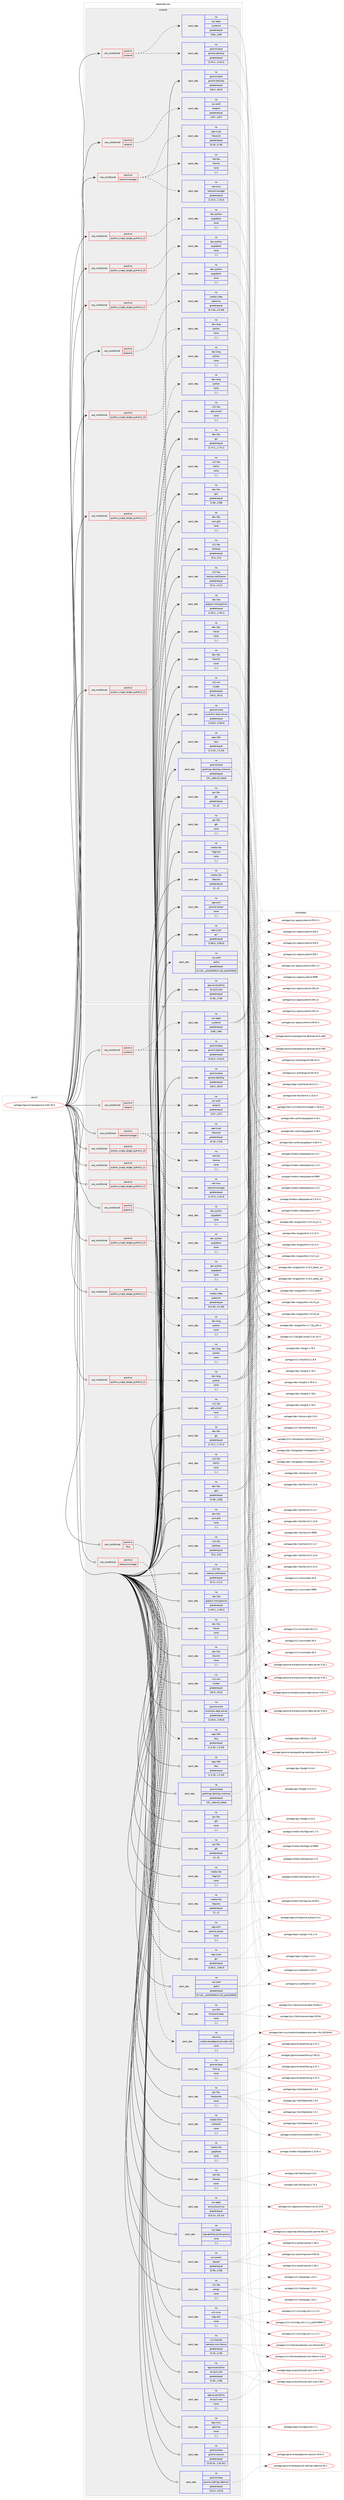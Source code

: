 digraph prolog {

# *************
# Graph options
# *************

newrank=true;
concentrate=true;
compound=true;
graph [rankdir=LR,fontname=Helvetica,fontsize=10,ranksep=1.5];#, ranksep=2.5, nodesep=0.2];
edge  [arrowhead=vee];
node  [fontname=Helvetica,fontsize=10];

# **********
# The ebuild
# **********

subgraph cluster_leftcol {
color=gray;
rank=same;
label=<<i>ebuild</i>>;
id [label="portage://gnome-base/gnome-shell-45.5", color=red, width=4, href="../gnome-base/gnome-shell-45.5.svg"];
}

# ****************
# The dependencies
# ****************

subgraph cluster_midcol {
color=gray;
label=<<i>dependencies</i>>;
subgraph cluster_compile {
fillcolor="#eeeeee";
style=filled;
label=<<i>compile</i>>;
subgraph cond63842 {
dependency233126 [label=<<TABLE BORDER="0" CELLBORDER="1" CELLSPACING="0" CELLPADDING="4"><TR><TD ROWSPAN="3" CELLPADDING="10">use_conditional</TD></TR><TR><TD>positive</TD></TR><TR><TD>elogind</TD></TR></TABLE>>, shape=none, color=red];
subgraph pack167769 {
dependency233127 [label=<<TABLE BORDER="0" CELLBORDER="1" CELLSPACING="0" CELLPADDING="4" WIDTH="220"><TR><TD ROWSPAN="6" CELLPADDING="30">pack_dep</TD></TR><TR><TD WIDTH="110">no</TD></TR><TR><TD>sys-auth</TD></TR><TR><TD>elogind</TD></TR><TR><TD>greaterequal</TD></TR><TR><TD>[237,,,237]</TD></TR></TABLE>>, shape=none, color=blue];
}
dependency233126:e -> dependency233127:w [weight=20,style="dashed",arrowhead="vee"];
}
id:e -> dependency233126:w [weight=20,style="solid",arrowhead="vee"];
subgraph cond63843 {
dependency233128 [label=<<TABLE BORDER="0" CELLBORDER="1" CELLSPACING="0" CELLPADDING="4"><TR><TD ROWSPAN="3" CELLPADDING="10">use_conditional</TD></TR><TR><TD>positive</TD></TR><TR><TD>networkmanager</TD></TR></TABLE>>, shape=none, color=red];
subgraph pack167770 {
dependency233129 [label=<<TABLE BORDER="0" CELLBORDER="1" CELLSPACING="0" CELLPADDING="4" WIDTH="220"><TR><TD ROWSPAN="6" CELLPADDING="30">pack_dep</TD></TR><TR><TD WIDTH="110">no</TD></TR><TR><TD>net-misc</TD></TR><TR><TD>networkmanager</TD></TR><TR><TD>greaterequal</TD></TR><TR><TD>[1.10.4,,,1.10.4]</TD></TR></TABLE>>, shape=none, color=blue];
}
dependency233128:e -> dependency233129:w [weight=20,style="dashed",arrowhead="vee"];
subgraph pack167771 {
dependency233130 [label=<<TABLE BORDER="0" CELLBORDER="1" CELLSPACING="0" CELLPADDING="4" WIDTH="220"><TR><TD ROWSPAN="6" CELLPADDING="30">pack_dep</TD></TR><TR><TD WIDTH="110">no</TD></TR><TR><TD>net-libs</TD></TR><TR><TD>libnma</TD></TR><TR><TD>none</TD></TR><TR><TD>[,,]</TD></TR></TABLE>>, shape=none, color=blue];
}
dependency233128:e -> dependency233130:w [weight=20,style="dashed",arrowhead="vee"];
subgraph pack167772 {
dependency233131 [label=<<TABLE BORDER="0" CELLBORDER="1" CELLSPACING="0" CELLPADDING="4" WIDTH="220"><TR><TD ROWSPAN="6" CELLPADDING="30">pack_dep</TD></TR><TR><TD WIDTH="110">no</TD></TR><TR><TD>app-crypt</TD></TR><TR><TD>libsecret</TD></TR><TR><TD>greaterequal</TD></TR><TR><TD>[0.18,,,0.18]</TD></TR></TABLE>>, shape=none, color=blue];
}
dependency233128:e -> dependency233131:w [weight=20,style="dashed",arrowhead="vee"];
}
id:e -> dependency233128:w [weight=20,style="solid",arrowhead="vee"];
subgraph cond63844 {
dependency233132 [label=<<TABLE BORDER="0" CELLBORDER="1" CELLSPACING="0" CELLPADDING="4"><TR><TD ROWSPAN="3" CELLPADDING="10">use_conditional</TD></TR><TR><TD>positive</TD></TR><TR><TD>pipewire</TD></TR></TABLE>>, shape=none, color=red];
subgraph pack167773 {
dependency233133 [label=<<TABLE BORDER="0" CELLBORDER="1" CELLSPACING="0" CELLPADDING="4" WIDTH="220"><TR><TD ROWSPAN="6" CELLPADDING="30">pack_dep</TD></TR><TR><TD WIDTH="110">no</TD></TR><TR><TD>media-video</TD></TR><TR><TD>pipewire</TD></TR><TR><TD>greaterequal</TD></TR><TR><TD>[0.3.49,,,0.3.49]</TD></TR></TABLE>>, shape=none, color=blue];
}
dependency233132:e -> dependency233133:w [weight=20,style="dashed",arrowhead="vee"];
}
id:e -> dependency233132:w [weight=20,style="solid",arrowhead="vee"];
subgraph cond63845 {
dependency233134 [label=<<TABLE BORDER="0" CELLBORDER="1" CELLSPACING="0" CELLPADDING="4"><TR><TD ROWSPAN="3" CELLPADDING="10">use_conditional</TD></TR><TR><TD>positive</TD></TR><TR><TD>python_single_target_python3_10</TD></TR></TABLE>>, shape=none, color=red];
subgraph pack167774 {
dependency233135 [label=<<TABLE BORDER="0" CELLBORDER="1" CELLSPACING="0" CELLPADDING="4" WIDTH="220"><TR><TD ROWSPAN="6" CELLPADDING="30">pack_dep</TD></TR><TR><TD WIDTH="110">no</TD></TR><TR><TD>dev-lang</TD></TR><TR><TD>python</TD></TR><TR><TD>none</TD></TR><TR><TD>[,,]</TD></TR></TABLE>>, shape=none, color=blue];
}
dependency233134:e -> dependency233135:w [weight=20,style="dashed",arrowhead="vee"];
}
id:e -> dependency233134:w [weight=20,style="solid",arrowhead="vee"];
subgraph cond63846 {
dependency233136 [label=<<TABLE BORDER="0" CELLBORDER="1" CELLSPACING="0" CELLPADDING="4"><TR><TD ROWSPAN="3" CELLPADDING="10">use_conditional</TD></TR><TR><TD>positive</TD></TR><TR><TD>python_single_target_python3_10</TD></TR></TABLE>>, shape=none, color=red];
subgraph pack167775 {
dependency233137 [label=<<TABLE BORDER="0" CELLBORDER="1" CELLSPACING="0" CELLPADDING="4" WIDTH="220"><TR><TD ROWSPAN="6" CELLPADDING="30">pack_dep</TD></TR><TR><TD WIDTH="110">no</TD></TR><TR><TD>dev-python</TD></TR><TR><TD>pygobject</TD></TR><TR><TD>none</TD></TR><TR><TD>[,,]</TD></TR></TABLE>>, shape=none, color=blue];
}
dependency233136:e -> dependency233137:w [weight=20,style="dashed",arrowhead="vee"];
}
id:e -> dependency233136:w [weight=20,style="solid",arrowhead="vee"];
subgraph cond63847 {
dependency233138 [label=<<TABLE BORDER="0" CELLBORDER="1" CELLSPACING="0" CELLPADDING="4"><TR><TD ROWSPAN="3" CELLPADDING="10">use_conditional</TD></TR><TR><TD>positive</TD></TR><TR><TD>python_single_target_python3_11</TD></TR></TABLE>>, shape=none, color=red];
subgraph pack167776 {
dependency233139 [label=<<TABLE BORDER="0" CELLBORDER="1" CELLSPACING="0" CELLPADDING="4" WIDTH="220"><TR><TD ROWSPAN="6" CELLPADDING="30">pack_dep</TD></TR><TR><TD WIDTH="110">no</TD></TR><TR><TD>dev-lang</TD></TR><TR><TD>python</TD></TR><TR><TD>none</TD></TR><TR><TD>[,,]</TD></TR></TABLE>>, shape=none, color=blue];
}
dependency233138:e -> dependency233139:w [weight=20,style="dashed",arrowhead="vee"];
}
id:e -> dependency233138:w [weight=20,style="solid",arrowhead="vee"];
subgraph cond63848 {
dependency233140 [label=<<TABLE BORDER="0" CELLBORDER="1" CELLSPACING="0" CELLPADDING="4"><TR><TD ROWSPAN="3" CELLPADDING="10">use_conditional</TD></TR><TR><TD>positive</TD></TR><TR><TD>python_single_target_python3_11</TD></TR></TABLE>>, shape=none, color=red];
subgraph pack167777 {
dependency233141 [label=<<TABLE BORDER="0" CELLBORDER="1" CELLSPACING="0" CELLPADDING="4" WIDTH="220"><TR><TD ROWSPAN="6" CELLPADDING="30">pack_dep</TD></TR><TR><TD WIDTH="110">no</TD></TR><TR><TD>dev-python</TD></TR><TR><TD>pygobject</TD></TR><TR><TD>none</TD></TR><TR><TD>[,,]</TD></TR></TABLE>>, shape=none, color=blue];
}
dependency233140:e -> dependency233141:w [weight=20,style="dashed",arrowhead="vee"];
}
id:e -> dependency233140:w [weight=20,style="solid",arrowhead="vee"];
subgraph cond63849 {
dependency233142 [label=<<TABLE BORDER="0" CELLBORDER="1" CELLSPACING="0" CELLPADDING="4"><TR><TD ROWSPAN="3" CELLPADDING="10">use_conditional</TD></TR><TR><TD>positive</TD></TR><TR><TD>python_single_target_python3_12</TD></TR></TABLE>>, shape=none, color=red];
subgraph pack167778 {
dependency233143 [label=<<TABLE BORDER="0" CELLBORDER="1" CELLSPACING="0" CELLPADDING="4" WIDTH="220"><TR><TD ROWSPAN="6" CELLPADDING="30">pack_dep</TD></TR><TR><TD WIDTH="110">no</TD></TR><TR><TD>dev-lang</TD></TR><TR><TD>python</TD></TR><TR><TD>none</TD></TR><TR><TD>[,,]</TD></TR></TABLE>>, shape=none, color=blue];
}
dependency233142:e -> dependency233143:w [weight=20,style="dashed",arrowhead="vee"];
}
id:e -> dependency233142:w [weight=20,style="solid",arrowhead="vee"];
subgraph cond63850 {
dependency233144 [label=<<TABLE BORDER="0" CELLBORDER="1" CELLSPACING="0" CELLPADDING="4"><TR><TD ROWSPAN="3" CELLPADDING="10">use_conditional</TD></TR><TR><TD>positive</TD></TR><TR><TD>python_single_target_python3_12</TD></TR></TABLE>>, shape=none, color=red];
subgraph pack167779 {
dependency233145 [label=<<TABLE BORDER="0" CELLBORDER="1" CELLSPACING="0" CELLPADDING="4" WIDTH="220"><TR><TD ROWSPAN="6" CELLPADDING="30">pack_dep</TD></TR><TR><TD WIDTH="110">no</TD></TR><TR><TD>dev-python</TD></TR><TR><TD>pygobject</TD></TR><TR><TD>none</TD></TR><TR><TD>[,,]</TD></TR></TABLE>>, shape=none, color=blue];
}
dependency233144:e -> dependency233145:w [weight=20,style="dashed",arrowhead="vee"];
}
id:e -> dependency233144:w [weight=20,style="solid",arrowhead="vee"];
subgraph cond63851 {
dependency233146 [label=<<TABLE BORDER="0" CELLBORDER="1" CELLSPACING="0" CELLPADDING="4"><TR><TD ROWSPAN="3" CELLPADDING="10">use_conditional</TD></TR><TR><TD>positive</TD></TR><TR><TD>systemd</TD></TR></TABLE>>, shape=none, color=red];
subgraph pack167780 {
dependency233147 [label=<<TABLE BORDER="0" CELLBORDER="1" CELLSPACING="0" CELLPADDING="4" WIDTH="220"><TR><TD ROWSPAN="6" CELLPADDING="30">pack_dep</TD></TR><TR><TD WIDTH="110">no</TD></TR><TR><TD>sys-apps</TD></TR><TR><TD>systemd</TD></TR><TR><TD>greaterequal</TD></TR><TR><TD>[246,,,246]</TD></TR></TABLE>>, shape=none, color=blue];
}
dependency233146:e -> dependency233147:w [weight=20,style="dashed",arrowhead="vee"];
subgraph pack167781 {
dependency233148 [label=<<TABLE BORDER="0" CELLBORDER="1" CELLSPACING="0" CELLPADDING="4" WIDTH="220"><TR><TD ROWSPAN="6" CELLPADDING="30">pack_dep</TD></TR><TR><TD WIDTH="110">no</TD></TR><TR><TD>gnome-base</TD></TR><TR><TD>gnome-desktop</TD></TR><TR><TD>greaterequal</TD></TR><TR><TD>[3.34.2,,,3.34.2]</TD></TR></TABLE>>, shape=none, color=blue];
}
dependency233146:e -> dependency233148:w [weight=20,style="dashed",arrowhead="vee"];
}
id:e -> dependency233146:w [weight=20,style="solid",arrowhead="vee"];
subgraph pack167782 {
dependency233149 [label=<<TABLE BORDER="0" CELLBORDER="1" CELLSPACING="0" CELLPADDING="4" WIDTH="220"><TR><TD ROWSPAN="6" CELLPADDING="30">pack_dep</TD></TR><TR><TD WIDTH="110">no</TD></TR><TR><TD>app-accessibility</TD></TR><TR><TD>at-spi2-core</TD></TR><TR><TD>greaterequal</TD></TR><TR><TD>[2.46,,,2.46]</TD></TR></TABLE>>, shape=none, color=blue];
}
id:e -> dependency233149:w [weight=20,style="solid",arrowhead="vee"];
subgraph pack167783 {
dependency233150 [label=<<TABLE BORDER="0" CELLBORDER="1" CELLSPACING="0" CELLPADDING="4" WIDTH="220"><TR><TD ROWSPAN="6" CELLPADDING="30">pack_dep</TD></TR><TR><TD WIDTH="110">no</TD></TR><TR><TD>app-arch</TD></TR><TR><TD>gnome-autoar</TD></TR><TR><TD>none</TD></TR><TR><TD>[,,]</TD></TR></TABLE>>, shape=none, color=blue];
}
id:e -> dependency233150:w [weight=20,style="solid",arrowhead="vee"];
subgraph pack167784 {
dependency233151 [label=<<TABLE BORDER="0" CELLBORDER="1" CELLSPACING="0" CELLPADDING="4" WIDTH="220"><TR><TD ROWSPAN="6" CELLPADDING="30">pack_dep</TD></TR><TR><TD WIDTH="110">no</TD></TR><TR><TD>app-crypt</TD></TR><TR><TD>gcr</TD></TR><TR><TD>greaterequal</TD></TR><TR><TD>[3.90.0,,,3.90.0]</TD></TR></TABLE>>, shape=none, color=blue];
}
id:e -> dependency233151:w [weight=20,style="solid",arrowhead="vee"];
subgraph pack167785 {
dependency233152 [label=<<TABLE BORDER="0" CELLBORDER="1" CELLSPACING="0" CELLPADDING="4" WIDTH="220"><TR><TD ROWSPAN="6" CELLPADDING="30">pack_dep</TD></TR><TR><TD WIDTH="110">no</TD></TR><TR><TD>app-i18n</TD></TR><TR><TD>ibus</TD></TR><TR><TD>greaterequal</TD></TR><TR><TD>[1.5.19,,,1.5.19]</TD></TR></TABLE>>, shape=none, color=blue];
}
id:e -> dependency233152:w [weight=20,style="solid",arrowhead="vee"];
subgraph pack167786 {
dependency233153 [label=<<TABLE BORDER="0" CELLBORDER="1" CELLSPACING="0" CELLPADDING="4" WIDTH="220"><TR><TD ROWSPAN="6" CELLPADDING="30">pack_dep</TD></TR><TR><TD WIDTH="110">no</TD></TR><TR><TD>dev-libs</TD></TR><TR><TD>gjs</TD></TR><TR><TD>greaterequal</TD></TR><TR><TD>[1.73.1,,,1.73.1]</TD></TR></TABLE>>, shape=none, color=blue];
}
id:e -> dependency233153:w [weight=20,style="solid",arrowhead="vee"];
subgraph pack167787 {
dependency233154 [label=<<TABLE BORDER="0" CELLBORDER="1" CELLSPACING="0" CELLPADDING="4" WIDTH="220"><TR><TD ROWSPAN="6" CELLPADDING="30">pack_dep</TD></TR><TR><TD WIDTH="110">no</TD></TR><TR><TD>dev-libs</TD></TR><TR><TD>glib</TD></TR><TR><TD>greaterequal</TD></TR><TR><TD>[2.68,,,2.68]</TD></TR></TABLE>>, shape=none, color=blue];
}
id:e -> dependency233154:w [weight=20,style="solid",arrowhead="vee"];
subgraph pack167788 {
dependency233155 [label=<<TABLE BORDER="0" CELLBORDER="1" CELLSPACING="0" CELLPADDING="4" WIDTH="220"><TR><TD ROWSPAN="6" CELLPADDING="30">pack_dep</TD></TR><TR><TD WIDTH="110">no</TD></TR><TR><TD>dev-libs</TD></TR><TR><TD>gobject-introspection</TD></TR><TR><TD>greaterequal</TD></TR><TR><TD>[1.49.1,,,1.49.1]</TD></TR></TABLE>>, shape=none, color=blue];
}
id:e -> dependency233155:w [weight=20,style="solid",arrowhead="vee"];
subgraph pack167789 {
dependency233156 [label=<<TABLE BORDER="0" CELLBORDER="1" CELLSPACING="0" CELLPADDING="4" WIDTH="220"><TR><TD ROWSPAN="6" CELLPADDING="30">pack_dep</TD></TR><TR><TD WIDTH="110">no</TD></TR><TR><TD>dev-libs</TD></TR><TR><TD>json-glib</TD></TR><TR><TD>none</TD></TR><TR><TD>[,,]</TD></TR></TABLE>>, shape=none, color=blue];
}
id:e -> dependency233156:w [weight=20,style="solid",arrowhead="vee"];
subgraph pack167790 {
dependency233157 [label=<<TABLE BORDER="0" CELLBORDER="1" CELLSPACING="0" CELLPADDING="4" WIDTH="220"><TR><TD ROWSPAN="6" CELLPADDING="30">pack_dep</TD></TR><TR><TD WIDTH="110">no</TD></TR><TR><TD>dev-libs</TD></TR><TR><TD>libical</TD></TR><TR><TD>none</TD></TR><TR><TD>[,,]</TD></TR></TABLE>>, shape=none, color=blue];
}
id:e -> dependency233157:w [weight=20,style="solid",arrowhead="vee"];
subgraph pack167791 {
dependency233158 [label=<<TABLE BORDER="0" CELLBORDER="1" CELLSPACING="0" CELLPADDING="4" WIDTH="220"><TR><TD ROWSPAN="6" CELLPADDING="30">pack_dep</TD></TR><TR><TD WIDTH="110">no</TD></TR><TR><TD>dev-libs</TD></TR><TR><TD>libxml2</TD></TR><TR><TD>none</TD></TR><TR><TD>[,,]</TD></TR></TABLE>>, shape=none, color=blue];
}
id:e -> dependency233158:w [weight=20,style="solid",arrowhead="vee"];
subgraph pack167792 {
dependency233159 [label=<<TABLE BORDER="0" CELLBORDER="1" CELLSPACING="0" CELLPADDING="4" WIDTH="220"><TR><TD ROWSPAN="6" CELLPADDING="30">pack_dep</TD></TR><TR><TD WIDTH="110">no</TD></TR><TR><TD>gnome-base</TD></TR><TR><TD>gnome-desktop</TD></TR><TR><TD>greaterequal</TD></TR><TR><TD>[40.0,,,40.0]</TD></TR></TABLE>>, shape=none, color=blue];
}
id:e -> dependency233159:w [weight=20,style="solid",arrowhead="vee"];
subgraph pack167793 {
dependency233160 [label=<<TABLE BORDER="0" CELLBORDER="1" CELLSPACING="0" CELLPADDING="4" WIDTH="220"><TR><TD ROWSPAN="6" CELLPADDING="30">pack_dep</TD></TR><TR><TD WIDTH="110">no</TD></TR><TR><TD>gnome-base</TD></TR><TR><TD>gsettings-desktop-schemas</TD></TR><TR><TD>greaterequal</TD></TR><TR><TD>[42,,_beta,42_beta]</TD></TR></TABLE>>, shape=none, color=blue];
}
id:e -> dependency233160:w [weight=20,style="solid",arrowhead="vee"];
subgraph pack167794 {
dependency233161 [label=<<TABLE BORDER="0" CELLBORDER="1" CELLSPACING="0" CELLPADDING="4" WIDTH="220"><TR><TD ROWSPAN="6" CELLPADDING="30">pack_dep</TD></TR><TR><TD WIDTH="110">no</TD></TR><TR><TD>gnome-extra</TD></TR><TR><TD>evolution-data-server</TD></TR><TR><TD>greaterequal</TD></TR><TR><TD>[3.46.0,,,3.46.0]</TD></TR></TABLE>>, shape=none, color=blue];
}
id:e -> dependency233161:w [weight=20,style="solid",arrowhead="vee"];
subgraph pack167795 {
dependency233162 [label=<<TABLE BORDER="0" CELLBORDER="1" CELLSPACING="0" CELLPADDING="4" WIDTH="220"><TR><TD ROWSPAN="6" CELLPADDING="30">pack_dep</TD></TR><TR><TD WIDTH="110">no</TD></TR><TR><TD>gui-libs</TD></TR><TR><TD>gtk</TD></TR><TR><TD>greaterequal</TD></TR><TR><TD>[4,,,4]</TD></TR></TABLE>>, shape=none, color=blue];
}
id:e -> dependency233162:w [weight=20,style="solid",arrowhead="vee"];
subgraph pack167796 {
dependency233163 [label=<<TABLE BORDER="0" CELLBORDER="1" CELLSPACING="0" CELLPADDING="4" WIDTH="220"><TR><TD ROWSPAN="6" CELLPADDING="30">pack_dep</TD></TR><TR><TD WIDTH="110">no</TD></TR><TR><TD>gui-libs</TD></TR><TR><TD>gtk</TD></TR><TR><TD>none</TD></TR><TR><TD>[,,]</TD></TR></TABLE>>, shape=none, color=blue];
}
id:e -> dependency233163:w [weight=20,style="solid",arrowhead="vee"];
subgraph pack167797 {
dependency233164 [label=<<TABLE BORDER="0" CELLBORDER="1" CELLSPACING="0" CELLPADDING="4" WIDTH="220"><TR><TD ROWSPAN="6" CELLPADDING="30">pack_dep</TD></TR><TR><TD WIDTH="110">no</TD></TR><TR><TD>media-libs</TD></TR><TR><TD>libglvnd</TD></TR><TR><TD>none</TD></TR><TR><TD>[,,]</TD></TR></TABLE>>, shape=none, color=blue];
}
id:e -> dependency233164:w [weight=20,style="solid",arrowhead="vee"];
subgraph pack167798 {
dependency233165 [label=<<TABLE BORDER="0" CELLBORDER="1" CELLSPACING="0" CELLPADDING="4" WIDTH="220"><TR><TD ROWSPAN="6" CELLPADDING="30">pack_dep</TD></TR><TR><TD WIDTH="110">no</TD></TR><TR><TD>media-libs</TD></TR><TR><TD>libpulse</TD></TR><TR><TD>greaterequal</TD></TR><TR><TD>[2,,,2]</TD></TR></TABLE>>, shape=none, color=blue];
}
id:e -> dependency233165:w [weight=20,style="solid",arrowhead="vee"];
subgraph pack167799 {
dependency233166 [label=<<TABLE BORDER="0" CELLBORDER="1" CELLSPACING="0" CELLPADDING="4" WIDTH="220"><TR><TD ROWSPAN="6" CELLPADDING="30">pack_dep</TD></TR><TR><TD WIDTH="110">no</TD></TR><TR><TD>sys-auth</TD></TR><TR><TD>polkit</TD></TR><TR><TD>greaterequal</TD></TR><TR><TD>[0.120,,_p20220509,0.120_p20220509]</TD></TR></TABLE>>, shape=none, color=blue];
}
id:e -> dependency233166:w [weight=20,style="solid",arrowhead="vee"];
subgraph pack167800 {
dependency233167 [label=<<TABLE BORDER="0" CELLBORDER="1" CELLSPACING="0" CELLPADDING="4" WIDTH="220"><TR><TD ROWSPAN="6" CELLPADDING="30">pack_dep</TD></TR><TR><TD WIDTH="110">no</TD></TR><TR><TD>x11-libs</TD></TR><TR><TD>gdk-pixbuf</TD></TR><TR><TD>none</TD></TR><TR><TD>[,,]</TD></TR></TABLE>>, shape=none, color=blue];
}
id:e -> dependency233167:w [weight=20,style="solid",arrowhead="vee"];
subgraph pack167801 {
dependency233168 [label=<<TABLE BORDER="0" CELLBORDER="1" CELLSPACING="0" CELLPADDING="4" WIDTH="220"><TR><TD ROWSPAN="6" CELLPADDING="30">pack_dep</TD></TR><TR><TD WIDTH="110">no</TD></TR><TR><TD>x11-libs</TD></TR><TR><TD>libX11</TD></TR><TR><TD>none</TD></TR><TR><TD>[,,]</TD></TR></TABLE>>, shape=none, color=blue];
}
id:e -> dependency233168:w [weight=20,style="solid",arrowhead="vee"];
subgraph pack167802 {
dependency233169 [label=<<TABLE BORDER="0" CELLBORDER="1" CELLSPACING="0" CELLPADDING="4" WIDTH="220"><TR><TD ROWSPAN="6" CELLPADDING="30">pack_dep</TD></TR><TR><TD WIDTH="110">no</TD></TR><TR><TD>x11-libs</TD></TR><TR><TD>libXfixes</TD></TR><TR><TD>greaterequal</TD></TR><TR><TD>[5.0,,,5.0]</TD></TR></TABLE>>, shape=none, color=blue];
}
id:e -> dependency233169:w [weight=20,style="solid",arrowhead="vee"];
subgraph pack167803 {
dependency233170 [label=<<TABLE BORDER="0" CELLBORDER="1" CELLSPACING="0" CELLPADDING="4" WIDTH="220"><TR><TD ROWSPAN="6" CELLPADDING="30">pack_dep</TD></TR><TR><TD WIDTH="110">no</TD></TR><TR><TD>x11-libs</TD></TR><TR><TD>startup-notification</TD></TR><TR><TD>greaterequal</TD></TR><TR><TD>[0.11,,,0.11]</TD></TR></TABLE>>, shape=none, color=blue];
}
id:e -> dependency233170:w [weight=20,style="solid",arrowhead="vee"];
subgraph pack167804 {
dependency233171 [label=<<TABLE BORDER="0" CELLBORDER="1" CELLSPACING="0" CELLPADDING="4" WIDTH="220"><TR><TD ROWSPAN="6" CELLPADDING="30">pack_dep</TD></TR><TR><TD WIDTH="110">no</TD></TR><TR><TD>x11-wm</TD></TR><TR><TD>mutter</TD></TR><TR><TD>greaterequal</TD></TR><TR><TD>[45.0,,,45.0]</TD></TR></TABLE>>, shape=none, color=blue];
}
id:e -> dependency233171:w [weight=20,style="solid",arrowhead="vee"];
}
subgraph cluster_compileandrun {
fillcolor="#eeeeee";
style=filled;
label=<<i>compile and run</i>>;
}
subgraph cluster_run {
fillcolor="#eeeeee";
style=filled;
label=<<i>run</i>>;
subgraph cond63852 {
dependency233172 [label=<<TABLE BORDER="0" CELLBORDER="1" CELLSPACING="0" CELLPADDING="4"><TR><TD ROWSPAN="3" CELLPADDING="10">use_conditional</TD></TR><TR><TD>positive</TD></TR><TR><TD>elogind</TD></TR></TABLE>>, shape=none, color=red];
subgraph pack167805 {
dependency233173 [label=<<TABLE BORDER="0" CELLBORDER="1" CELLSPACING="0" CELLPADDING="4" WIDTH="220"><TR><TD ROWSPAN="6" CELLPADDING="30">pack_dep</TD></TR><TR><TD WIDTH="110">no</TD></TR><TR><TD>sys-auth</TD></TR><TR><TD>elogind</TD></TR><TR><TD>greaterequal</TD></TR><TR><TD>[237,,,237]</TD></TR></TABLE>>, shape=none, color=blue];
}
dependency233172:e -> dependency233173:w [weight=20,style="dashed",arrowhead="vee"];
}
id:e -> dependency233172:w [weight=20,style="solid",arrowhead="odot"];
subgraph cond63853 {
dependency233174 [label=<<TABLE BORDER="0" CELLBORDER="1" CELLSPACING="0" CELLPADDING="4"><TR><TD ROWSPAN="3" CELLPADDING="10">use_conditional</TD></TR><TR><TD>positive</TD></TR><TR><TD>ibus</TD></TR></TABLE>>, shape=none, color=red];
subgraph pack167806 {
dependency233175 [label=<<TABLE BORDER="0" CELLBORDER="1" CELLSPACING="0" CELLPADDING="4" WIDTH="220"><TR><TD ROWSPAN="6" CELLPADDING="30">pack_dep</TD></TR><TR><TD WIDTH="110">no</TD></TR><TR><TD>app-i18n</TD></TR><TR><TD>ibus</TD></TR><TR><TD>greaterequal</TD></TR><TR><TD>[1.5.26,,,1.5.26]</TD></TR></TABLE>>, shape=none, color=blue];
}
dependency233174:e -> dependency233175:w [weight=20,style="dashed",arrowhead="vee"];
}
id:e -> dependency233174:w [weight=20,style="solid",arrowhead="odot"];
subgraph cond63854 {
dependency233176 [label=<<TABLE BORDER="0" CELLBORDER="1" CELLSPACING="0" CELLPADDING="4"><TR><TD ROWSPAN="3" CELLPADDING="10">use_conditional</TD></TR><TR><TD>positive</TD></TR><TR><TD>networkmanager</TD></TR></TABLE>>, shape=none, color=red];
subgraph pack167807 {
dependency233177 [label=<<TABLE BORDER="0" CELLBORDER="1" CELLSPACING="0" CELLPADDING="4" WIDTH="220"><TR><TD ROWSPAN="6" CELLPADDING="30">pack_dep</TD></TR><TR><TD WIDTH="110">no</TD></TR><TR><TD>net-misc</TD></TR><TR><TD>mobile-broadband-provider-info</TD></TR><TR><TD>none</TD></TR><TR><TD>[,,]</TD></TR></TABLE>>, shape=none, color=blue];
}
dependency233176:e -> dependency233177:w [weight=20,style="dashed",arrowhead="vee"];
subgraph pack167808 {
dependency233178 [label=<<TABLE BORDER="0" CELLBORDER="1" CELLSPACING="0" CELLPADDING="4" WIDTH="220"><TR><TD ROWSPAN="6" CELLPADDING="30">pack_dep</TD></TR><TR><TD WIDTH="110">no</TD></TR><TR><TD>sys-libs</TD></TR><TR><TD>timezone-data</TD></TR><TR><TD>none</TD></TR><TR><TD>[,,]</TD></TR></TABLE>>, shape=none, color=blue];
}
dependency233176:e -> dependency233178:w [weight=20,style="dashed",arrowhead="vee"];
}
id:e -> dependency233176:w [weight=20,style="solid",arrowhead="odot"];
subgraph cond63855 {
dependency233179 [label=<<TABLE BORDER="0" CELLBORDER="1" CELLSPACING="0" CELLPADDING="4"><TR><TD ROWSPAN="3" CELLPADDING="10">use_conditional</TD></TR><TR><TD>positive</TD></TR><TR><TD>networkmanager</TD></TR></TABLE>>, shape=none, color=red];
subgraph pack167809 {
dependency233180 [label=<<TABLE BORDER="0" CELLBORDER="1" CELLSPACING="0" CELLPADDING="4" WIDTH="220"><TR><TD ROWSPAN="6" CELLPADDING="30">pack_dep</TD></TR><TR><TD WIDTH="110">no</TD></TR><TR><TD>net-misc</TD></TR><TR><TD>networkmanager</TD></TR><TR><TD>greaterequal</TD></TR><TR><TD>[1.10.4,,,1.10.4]</TD></TR></TABLE>>, shape=none, color=blue];
}
dependency233179:e -> dependency233180:w [weight=20,style="dashed",arrowhead="vee"];
subgraph pack167810 {
dependency233181 [label=<<TABLE BORDER="0" CELLBORDER="1" CELLSPACING="0" CELLPADDING="4" WIDTH="220"><TR><TD ROWSPAN="6" CELLPADDING="30">pack_dep</TD></TR><TR><TD WIDTH="110">no</TD></TR><TR><TD>net-libs</TD></TR><TR><TD>libnma</TD></TR><TR><TD>none</TD></TR><TR><TD>[,,]</TD></TR></TABLE>>, shape=none, color=blue];
}
dependency233179:e -> dependency233181:w [weight=20,style="dashed",arrowhead="vee"];
subgraph pack167811 {
dependency233182 [label=<<TABLE BORDER="0" CELLBORDER="1" CELLSPACING="0" CELLPADDING="4" WIDTH="220"><TR><TD ROWSPAN="6" CELLPADDING="30">pack_dep</TD></TR><TR><TD WIDTH="110">no</TD></TR><TR><TD>app-crypt</TD></TR><TR><TD>libsecret</TD></TR><TR><TD>greaterequal</TD></TR><TR><TD>[0.18,,,0.18]</TD></TR></TABLE>>, shape=none, color=blue];
}
dependency233179:e -> dependency233182:w [weight=20,style="dashed",arrowhead="vee"];
}
id:e -> dependency233179:w [weight=20,style="solid",arrowhead="odot"];
subgraph cond63856 {
dependency233183 [label=<<TABLE BORDER="0" CELLBORDER="1" CELLSPACING="0" CELLPADDING="4"><TR><TD ROWSPAN="3" CELLPADDING="10">use_conditional</TD></TR><TR><TD>positive</TD></TR><TR><TD>pipewire</TD></TR></TABLE>>, shape=none, color=red];
subgraph pack167812 {
dependency233184 [label=<<TABLE BORDER="0" CELLBORDER="1" CELLSPACING="0" CELLPADDING="4" WIDTH="220"><TR><TD ROWSPAN="6" CELLPADDING="30">pack_dep</TD></TR><TR><TD WIDTH="110">no</TD></TR><TR><TD>media-video</TD></TR><TR><TD>pipewire</TD></TR><TR><TD>greaterequal</TD></TR><TR><TD>[0.3.49,,,0.3.49]</TD></TR></TABLE>>, shape=none, color=blue];
}
dependency233183:e -> dependency233184:w [weight=20,style="dashed",arrowhead="vee"];
}
id:e -> dependency233183:w [weight=20,style="solid",arrowhead="odot"];
subgraph cond63857 {
dependency233185 [label=<<TABLE BORDER="0" CELLBORDER="1" CELLSPACING="0" CELLPADDING="4"><TR><TD ROWSPAN="3" CELLPADDING="10">use_conditional</TD></TR><TR><TD>positive</TD></TR><TR><TD>python_single_target_python3_10</TD></TR></TABLE>>, shape=none, color=red];
subgraph pack167813 {
dependency233186 [label=<<TABLE BORDER="0" CELLBORDER="1" CELLSPACING="0" CELLPADDING="4" WIDTH="220"><TR><TD ROWSPAN="6" CELLPADDING="30">pack_dep</TD></TR><TR><TD WIDTH="110">no</TD></TR><TR><TD>dev-lang</TD></TR><TR><TD>python</TD></TR><TR><TD>none</TD></TR><TR><TD>[,,]</TD></TR></TABLE>>, shape=none, color=blue];
}
dependency233185:e -> dependency233186:w [weight=20,style="dashed",arrowhead="vee"];
}
id:e -> dependency233185:w [weight=20,style="solid",arrowhead="odot"];
subgraph cond63858 {
dependency233187 [label=<<TABLE BORDER="0" CELLBORDER="1" CELLSPACING="0" CELLPADDING="4"><TR><TD ROWSPAN="3" CELLPADDING="10">use_conditional</TD></TR><TR><TD>positive</TD></TR><TR><TD>python_single_target_python3_10</TD></TR></TABLE>>, shape=none, color=red];
subgraph pack167814 {
dependency233188 [label=<<TABLE BORDER="0" CELLBORDER="1" CELLSPACING="0" CELLPADDING="4" WIDTH="220"><TR><TD ROWSPAN="6" CELLPADDING="30">pack_dep</TD></TR><TR><TD WIDTH="110">no</TD></TR><TR><TD>dev-python</TD></TR><TR><TD>pygobject</TD></TR><TR><TD>none</TD></TR><TR><TD>[,,]</TD></TR></TABLE>>, shape=none, color=blue];
}
dependency233187:e -> dependency233188:w [weight=20,style="dashed",arrowhead="vee"];
}
id:e -> dependency233187:w [weight=20,style="solid",arrowhead="odot"];
subgraph cond63859 {
dependency233189 [label=<<TABLE BORDER="0" CELLBORDER="1" CELLSPACING="0" CELLPADDING="4"><TR><TD ROWSPAN="3" CELLPADDING="10">use_conditional</TD></TR><TR><TD>positive</TD></TR><TR><TD>python_single_target_python3_11</TD></TR></TABLE>>, shape=none, color=red];
subgraph pack167815 {
dependency233190 [label=<<TABLE BORDER="0" CELLBORDER="1" CELLSPACING="0" CELLPADDING="4" WIDTH="220"><TR><TD ROWSPAN="6" CELLPADDING="30">pack_dep</TD></TR><TR><TD WIDTH="110">no</TD></TR><TR><TD>dev-lang</TD></TR><TR><TD>python</TD></TR><TR><TD>none</TD></TR><TR><TD>[,,]</TD></TR></TABLE>>, shape=none, color=blue];
}
dependency233189:e -> dependency233190:w [weight=20,style="dashed",arrowhead="vee"];
}
id:e -> dependency233189:w [weight=20,style="solid",arrowhead="odot"];
subgraph cond63860 {
dependency233191 [label=<<TABLE BORDER="0" CELLBORDER="1" CELLSPACING="0" CELLPADDING="4"><TR><TD ROWSPAN="3" CELLPADDING="10">use_conditional</TD></TR><TR><TD>positive</TD></TR><TR><TD>python_single_target_python3_11</TD></TR></TABLE>>, shape=none, color=red];
subgraph pack167816 {
dependency233192 [label=<<TABLE BORDER="0" CELLBORDER="1" CELLSPACING="0" CELLPADDING="4" WIDTH="220"><TR><TD ROWSPAN="6" CELLPADDING="30">pack_dep</TD></TR><TR><TD WIDTH="110">no</TD></TR><TR><TD>dev-python</TD></TR><TR><TD>pygobject</TD></TR><TR><TD>none</TD></TR><TR><TD>[,,]</TD></TR></TABLE>>, shape=none, color=blue];
}
dependency233191:e -> dependency233192:w [weight=20,style="dashed",arrowhead="vee"];
}
id:e -> dependency233191:w [weight=20,style="solid",arrowhead="odot"];
subgraph cond63861 {
dependency233193 [label=<<TABLE BORDER="0" CELLBORDER="1" CELLSPACING="0" CELLPADDING="4"><TR><TD ROWSPAN="3" CELLPADDING="10">use_conditional</TD></TR><TR><TD>positive</TD></TR><TR><TD>python_single_target_python3_12</TD></TR></TABLE>>, shape=none, color=red];
subgraph pack167817 {
dependency233194 [label=<<TABLE BORDER="0" CELLBORDER="1" CELLSPACING="0" CELLPADDING="4" WIDTH="220"><TR><TD ROWSPAN="6" CELLPADDING="30">pack_dep</TD></TR><TR><TD WIDTH="110">no</TD></TR><TR><TD>dev-lang</TD></TR><TR><TD>python</TD></TR><TR><TD>none</TD></TR><TR><TD>[,,]</TD></TR></TABLE>>, shape=none, color=blue];
}
dependency233193:e -> dependency233194:w [weight=20,style="dashed",arrowhead="vee"];
}
id:e -> dependency233193:w [weight=20,style="solid",arrowhead="odot"];
subgraph cond63862 {
dependency233195 [label=<<TABLE BORDER="0" CELLBORDER="1" CELLSPACING="0" CELLPADDING="4"><TR><TD ROWSPAN="3" CELLPADDING="10">use_conditional</TD></TR><TR><TD>positive</TD></TR><TR><TD>python_single_target_python3_12</TD></TR></TABLE>>, shape=none, color=red];
subgraph pack167818 {
dependency233196 [label=<<TABLE BORDER="0" CELLBORDER="1" CELLSPACING="0" CELLPADDING="4" WIDTH="220"><TR><TD ROWSPAN="6" CELLPADDING="30">pack_dep</TD></TR><TR><TD WIDTH="110">no</TD></TR><TR><TD>dev-python</TD></TR><TR><TD>pygobject</TD></TR><TR><TD>none</TD></TR><TR><TD>[,,]</TD></TR></TABLE>>, shape=none, color=blue];
}
dependency233195:e -> dependency233196:w [weight=20,style="dashed",arrowhead="vee"];
}
id:e -> dependency233195:w [weight=20,style="solid",arrowhead="odot"];
subgraph cond63863 {
dependency233197 [label=<<TABLE BORDER="0" CELLBORDER="1" CELLSPACING="0" CELLPADDING="4"><TR><TD ROWSPAN="3" CELLPADDING="10">use_conditional</TD></TR><TR><TD>positive</TD></TR><TR><TD>systemd</TD></TR></TABLE>>, shape=none, color=red];
subgraph pack167819 {
dependency233198 [label=<<TABLE BORDER="0" CELLBORDER="1" CELLSPACING="0" CELLPADDING="4" WIDTH="220"><TR><TD ROWSPAN="6" CELLPADDING="30">pack_dep</TD></TR><TR><TD WIDTH="110">no</TD></TR><TR><TD>sys-apps</TD></TR><TR><TD>systemd</TD></TR><TR><TD>greaterequal</TD></TR><TR><TD>[246,,,246]</TD></TR></TABLE>>, shape=none, color=blue];
}
dependency233197:e -> dependency233198:w [weight=20,style="dashed",arrowhead="vee"];
subgraph pack167820 {
dependency233199 [label=<<TABLE BORDER="0" CELLBORDER="1" CELLSPACING="0" CELLPADDING="4" WIDTH="220"><TR><TD ROWSPAN="6" CELLPADDING="30">pack_dep</TD></TR><TR><TD WIDTH="110">no</TD></TR><TR><TD>gnome-base</TD></TR><TR><TD>gnome-desktop</TD></TR><TR><TD>greaterequal</TD></TR><TR><TD>[3.34.2,,,3.34.2]</TD></TR></TABLE>>, shape=none, color=blue];
}
dependency233197:e -> dependency233199:w [weight=20,style="dashed",arrowhead="vee"];
}
id:e -> dependency233197:w [weight=20,style="solid",arrowhead="odot"];
subgraph pack167821 {
dependency233200 [label=<<TABLE BORDER="0" CELLBORDER="1" CELLSPACING="0" CELLPADDING="4" WIDTH="220"><TR><TD ROWSPAN="6" CELLPADDING="30">pack_dep</TD></TR><TR><TD WIDTH="110">no</TD></TR><TR><TD>app-accessibility</TD></TR><TR><TD>at-spi2-core</TD></TR><TR><TD>greaterequal</TD></TR><TR><TD>[2.46,,,2.46]</TD></TR></TABLE>>, shape=none, color=blue];
}
id:e -> dependency233200:w [weight=20,style="solid",arrowhead="odot"];
subgraph pack167822 {
dependency233201 [label=<<TABLE BORDER="0" CELLBORDER="1" CELLSPACING="0" CELLPADDING="4" WIDTH="220"><TR><TD ROWSPAN="6" CELLPADDING="30">pack_dep</TD></TR><TR><TD WIDTH="110">no</TD></TR><TR><TD>app-accessibility</TD></TR><TR><TD>at-spi2-core</TD></TR><TR><TD>none</TD></TR><TR><TD>[,,]</TD></TR></TABLE>>, shape=none, color=blue];
}
id:e -> dependency233201:w [weight=20,style="solid",arrowhead="odot"];
subgraph pack167823 {
dependency233202 [label=<<TABLE BORDER="0" CELLBORDER="1" CELLSPACING="0" CELLPADDING="4" WIDTH="220"><TR><TD ROWSPAN="6" CELLPADDING="30">pack_dep</TD></TR><TR><TD WIDTH="110">no</TD></TR><TR><TD>app-arch</TD></TR><TR><TD>gnome-autoar</TD></TR><TR><TD>none</TD></TR><TR><TD>[,,]</TD></TR></TABLE>>, shape=none, color=blue];
}
id:e -> dependency233202:w [weight=20,style="solid",arrowhead="odot"];
subgraph pack167824 {
dependency233203 [label=<<TABLE BORDER="0" CELLBORDER="1" CELLSPACING="0" CELLPADDING="4" WIDTH="220"><TR><TD ROWSPAN="6" CELLPADDING="30">pack_dep</TD></TR><TR><TD WIDTH="110">no</TD></TR><TR><TD>app-crypt</TD></TR><TR><TD>gcr</TD></TR><TR><TD>greaterequal</TD></TR><TR><TD>[3.90.0,,,3.90.0]</TD></TR></TABLE>>, shape=none, color=blue];
}
id:e -> dependency233203:w [weight=20,style="solid",arrowhead="odot"];
subgraph pack167825 {
dependency233204 [label=<<TABLE BORDER="0" CELLBORDER="1" CELLSPACING="0" CELLPADDING="4" WIDTH="220"><TR><TD ROWSPAN="6" CELLPADDING="30">pack_dep</TD></TR><TR><TD WIDTH="110">no</TD></TR><TR><TD>app-i18n</TD></TR><TR><TD>ibus</TD></TR><TR><TD>greaterequal</TD></TR><TR><TD>[1.5.19,,,1.5.19]</TD></TR></TABLE>>, shape=none, color=blue];
}
id:e -> dependency233204:w [weight=20,style="solid",arrowhead="odot"];
subgraph pack167826 {
dependency233205 [label=<<TABLE BORDER="0" CELLBORDER="1" CELLSPACING="0" CELLPADDING="4" WIDTH="220"><TR><TD ROWSPAN="6" CELLPADDING="30">pack_dep</TD></TR><TR><TD WIDTH="110">no</TD></TR><TR><TD>app-misc</TD></TR><TR><TD>geoclue</TD></TR><TR><TD>none</TD></TR><TR><TD>[,,]</TD></TR></TABLE>>, shape=none, color=blue];
}
id:e -> dependency233205:w [weight=20,style="solid",arrowhead="odot"];
subgraph pack167827 {
dependency233206 [label=<<TABLE BORDER="0" CELLBORDER="1" CELLSPACING="0" CELLPADDING="4" WIDTH="220"><TR><TD ROWSPAN="6" CELLPADDING="30">pack_dep</TD></TR><TR><TD WIDTH="110">no</TD></TR><TR><TD>dev-libs</TD></TR><TR><TD>gjs</TD></TR><TR><TD>greaterequal</TD></TR><TR><TD>[1.73.1,,,1.73.1]</TD></TR></TABLE>>, shape=none, color=blue];
}
id:e -> dependency233206:w [weight=20,style="solid",arrowhead="odot"];
subgraph pack167828 {
dependency233207 [label=<<TABLE BORDER="0" CELLBORDER="1" CELLSPACING="0" CELLPADDING="4" WIDTH="220"><TR><TD ROWSPAN="6" CELLPADDING="30">pack_dep</TD></TR><TR><TD WIDTH="110">no</TD></TR><TR><TD>dev-libs</TD></TR><TR><TD>glib</TD></TR><TR><TD>greaterequal</TD></TR><TR><TD>[2.68,,,2.68]</TD></TR></TABLE>>, shape=none, color=blue];
}
id:e -> dependency233207:w [weight=20,style="solid",arrowhead="odot"];
subgraph pack167829 {
dependency233208 [label=<<TABLE BORDER="0" CELLBORDER="1" CELLSPACING="0" CELLPADDING="4" WIDTH="220"><TR><TD ROWSPAN="6" CELLPADDING="30">pack_dep</TD></TR><TR><TD WIDTH="110">no</TD></TR><TR><TD>dev-libs</TD></TR><TR><TD>gobject-introspection</TD></TR><TR><TD>greaterequal</TD></TR><TR><TD>[1.49.1,,,1.49.1]</TD></TR></TABLE>>, shape=none, color=blue];
}
id:e -> dependency233208:w [weight=20,style="solid",arrowhead="odot"];
subgraph pack167830 {
dependency233209 [label=<<TABLE BORDER="0" CELLBORDER="1" CELLSPACING="0" CELLPADDING="4" WIDTH="220"><TR><TD ROWSPAN="6" CELLPADDING="30">pack_dep</TD></TR><TR><TD WIDTH="110">no</TD></TR><TR><TD>dev-libs</TD></TR><TR><TD>json-glib</TD></TR><TR><TD>none</TD></TR><TR><TD>[,,]</TD></TR></TABLE>>, shape=none, color=blue];
}
id:e -> dependency233209:w [weight=20,style="solid",arrowhead="odot"];
subgraph pack167831 {
dependency233210 [label=<<TABLE BORDER="0" CELLBORDER="1" CELLSPACING="0" CELLPADDING="4" WIDTH="220"><TR><TD ROWSPAN="6" CELLPADDING="30">pack_dep</TD></TR><TR><TD WIDTH="110">no</TD></TR><TR><TD>dev-libs</TD></TR><TR><TD>libical</TD></TR><TR><TD>none</TD></TR><TR><TD>[,,]</TD></TR></TABLE>>, shape=none, color=blue];
}
id:e -> dependency233210:w [weight=20,style="solid",arrowhead="odot"];
subgraph pack167832 {
dependency233211 [label=<<TABLE BORDER="0" CELLBORDER="1" CELLSPACING="0" CELLPADDING="4" WIDTH="220"><TR><TD ROWSPAN="6" CELLPADDING="30">pack_dep</TD></TR><TR><TD WIDTH="110">no</TD></TR><TR><TD>dev-libs</TD></TR><TR><TD>libxml2</TD></TR><TR><TD>none</TD></TR><TR><TD>[,,]</TD></TR></TABLE>>, shape=none, color=blue];
}
id:e -> dependency233211:w [weight=20,style="solid",arrowhead="odot"];
subgraph pack167833 {
dependency233212 [label=<<TABLE BORDER="0" CELLBORDER="1" CELLSPACING="0" CELLPADDING="4" WIDTH="220"><TR><TD ROWSPAN="6" CELLPADDING="30">pack_dep</TD></TR><TR><TD WIDTH="110">no</TD></TR><TR><TD>gnome-base</TD></TR><TR><TD>gnome-desktop</TD></TR><TR><TD>greaterequal</TD></TR><TR><TD>[40.0,,,40.0]</TD></TR></TABLE>>, shape=none, color=blue];
}
id:e -> dependency233212:w [weight=20,style="solid",arrowhead="odot"];
subgraph pack167834 {
dependency233213 [label=<<TABLE BORDER="0" CELLBORDER="1" CELLSPACING="0" CELLPADDING="4" WIDTH="220"><TR><TD ROWSPAN="6" CELLPADDING="30">pack_dep</TD></TR><TR><TD WIDTH="110">no</TD></TR><TR><TD>gnome-base</TD></TR><TR><TD>gnome-session</TD></TR><TR><TD>greaterequal</TD></TR><TR><TD>[2.91.91,,,2.91.91]</TD></TR></TABLE>>, shape=none, color=blue];
}
id:e -> dependency233213:w [weight=20,style="solid",arrowhead="odot"];
subgraph pack167835 {
dependency233214 [label=<<TABLE BORDER="0" CELLBORDER="1" CELLSPACING="0" CELLPADDING="4" WIDTH="220"><TR><TD ROWSPAN="6" CELLPADDING="30">pack_dep</TD></TR><TR><TD WIDTH="110">no</TD></TR><TR><TD>gnome-base</TD></TR><TR><TD>gnome-settings-daemon</TD></TR><TR><TD>greaterequal</TD></TR><TR><TD>[3.8.3,,,3.8.3]</TD></TR></TABLE>>, shape=none, color=blue];
}
id:e -> dependency233214:w [weight=20,style="solid",arrowhead="odot"];
subgraph pack167836 {
dependency233215 [label=<<TABLE BORDER="0" CELLBORDER="1" CELLSPACING="0" CELLPADDING="4" WIDTH="220"><TR><TD ROWSPAN="6" CELLPADDING="30">pack_dep</TD></TR><TR><TD WIDTH="110">no</TD></TR><TR><TD>gnome-base</TD></TR><TR><TD>gsettings-desktop-schemas</TD></TR><TR><TD>greaterequal</TD></TR><TR><TD>[42,,_beta,42_beta]</TD></TR></TABLE>>, shape=none, color=blue];
}
id:e -> dependency233215:w [weight=20,style="solid",arrowhead="odot"];
subgraph pack167837 {
dependency233216 [label=<<TABLE BORDER="0" CELLBORDER="1" CELLSPACING="0" CELLPADDING="4" WIDTH="220"><TR><TD ROWSPAN="6" CELLPADDING="30">pack_dep</TD></TR><TR><TD WIDTH="110">no</TD></TR><TR><TD>gnome-base</TD></TR><TR><TD>librsvg</TD></TR><TR><TD>none</TD></TR><TR><TD>[,,]</TD></TR></TABLE>>, shape=none, color=blue];
}
id:e -> dependency233216:w [weight=20,style="solid",arrowhead="odot"];
subgraph pack167838 {
dependency233217 [label=<<TABLE BORDER="0" CELLBORDER="1" CELLSPACING="0" CELLPADDING="4" WIDTH="220"><TR><TD ROWSPAN="6" CELLPADDING="30">pack_dep</TD></TR><TR><TD WIDTH="110">no</TD></TR><TR><TD>gnome-extra</TD></TR><TR><TD>evolution-data-server</TD></TR><TR><TD>greaterequal</TD></TR><TR><TD>[3.46.0,,,3.46.0]</TD></TR></TABLE>>, shape=none, color=blue];
}
id:e -> dependency233217:w [weight=20,style="solid",arrowhead="odot"];
subgraph pack167839 {
dependency233218 [label=<<TABLE BORDER="0" CELLBORDER="1" CELLSPACING="0" CELLPADDING="4" WIDTH="220"><TR><TD ROWSPAN="6" CELLPADDING="30">pack_dep</TD></TR><TR><TD WIDTH="110">no</TD></TR><TR><TD>gui-libs</TD></TR><TR><TD>gtk</TD></TR><TR><TD>greaterequal</TD></TR><TR><TD>[4,,,4]</TD></TR></TABLE>>, shape=none, color=blue];
}
id:e -> dependency233218:w [weight=20,style="solid",arrowhead="odot"];
subgraph pack167840 {
dependency233219 [label=<<TABLE BORDER="0" CELLBORDER="1" CELLSPACING="0" CELLPADDING="4" WIDTH="220"><TR><TD ROWSPAN="6" CELLPADDING="30">pack_dep</TD></TR><TR><TD WIDTH="110">no</TD></TR><TR><TD>gui-libs</TD></TR><TR><TD>gtk</TD></TR><TR><TD>none</TD></TR><TR><TD>[,,]</TD></TR></TABLE>>, shape=none, color=blue];
}
id:e -> dependency233219:w [weight=20,style="solid",arrowhead="odot"];
subgraph pack167841 {
dependency233220 [label=<<TABLE BORDER="0" CELLBORDER="1" CELLSPACING="0" CELLPADDING="4" WIDTH="220"><TR><TD ROWSPAN="6" CELLPADDING="30">pack_dep</TD></TR><TR><TD WIDTH="110">no</TD></TR><TR><TD>gui-libs</TD></TR><TR><TD>libadwaita</TD></TR><TR><TD>none</TD></TR><TR><TD>[,,]</TD></TR></TABLE>>, shape=none, color=blue];
}
id:e -> dependency233220:w [weight=20,style="solid",arrowhead="odot"];
subgraph pack167842 {
dependency233221 [label=<<TABLE BORDER="0" CELLBORDER="1" CELLSPACING="0" CELLPADDING="4" WIDTH="220"><TR><TD ROWSPAN="6" CELLPADDING="30">pack_dep</TD></TR><TR><TD WIDTH="110">no</TD></TR><TR><TD>media-fonts</TD></TR><TR><TD>cantarell</TD></TR><TR><TD>none</TD></TR><TR><TD>[,,]</TD></TR></TABLE>>, shape=none, color=blue];
}
id:e -> dependency233221:w [weight=20,style="solid",arrowhead="odot"];
subgraph pack167843 {
dependency233222 [label=<<TABLE BORDER="0" CELLBORDER="1" CELLSPACING="0" CELLPADDING="4" WIDTH="220"><TR><TD ROWSPAN="6" CELLPADDING="30">pack_dep</TD></TR><TR><TD WIDTH="110">no</TD></TR><TR><TD>media-libs</TD></TR><TR><TD>graphene</TD></TR><TR><TD>none</TD></TR><TR><TD>[,,]</TD></TR></TABLE>>, shape=none, color=blue];
}
id:e -> dependency233222:w [weight=20,style="solid",arrowhead="odot"];
subgraph pack167844 {
dependency233223 [label=<<TABLE BORDER="0" CELLBORDER="1" CELLSPACING="0" CELLPADDING="4" WIDTH="220"><TR><TD ROWSPAN="6" CELLPADDING="30">pack_dep</TD></TR><TR><TD WIDTH="110">no</TD></TR><TR><TD>media-libs</TD></TR><TR><TD>libglvnd</TD></TR><TR><TD>none</TD></TR><TR><TD>[,,]</TD></TR></TABLE>>, shape=none, color=blue];
}
id:e -> dependency233223:w [weight=20,style="solid",arrowhead="odot"];
subgraph pack167845 {
dependency233224 [label=<<TABLE BORDER="0" CELLBORDER="1" CELLSPACING="0" CELLPADDING="4" WIDTH="220"><TR><TD ROWSPAN="6" CELLPADDING="30">pack_dep</TD></TR><TR><TD WIDTH="110">no</TD></TR><TR><TD>media-libs</TD></TR><TR><TD>libpulse</TD></TR><TR><TD>greaterequal</TD></TR><TR><TD>[2,,,2]</TD></TR></TABLE>>, shape=none, color=blue];
}
id:e -> dependency233224:w [weight=20,style="solid",arrowhead="odot"];
subgraph pack167846 {
dependency233225 [label=<<TABLE BORDER="0" CELLBORDER="1" CELLSPACING="0" CELLPADDING="4" WIDTH="220"><TR><TD ROWSPAN="6" CELLPADDING="30">pack_dep</TD></TR><TR><TD WIDTH="110">no</TD></TR><TR><TD>net-libs</TD></TR><TR><TD>libsoup</TD></TR><TR><TD>none</TD></TR><TR><TD>[,,]</TD></TR></TABLE>>, shape=none, color=blue];
}
id:e -> dependency233225:w [weight=20,style="solid",arrowhead="odot"];
subgraph pack167847 {
dependency233226 [label=<<TABLE BORDER="0" CELLBORDER="1" CELLSPACING="0" CELLPADDING="4" WIDTH="220"><TR><TD ROWSPAN="6" CELLPADDING="30">pack_dep</TD></TR><TR><TD WIDTH="110">no</TD></TR><TR><TD>sys-apps</TD></TR><TR><TD>accountsservice</TD></TR><TR><TD>greaterequal</TD></TR><TR><TD>[0.6.14,,,0.6.14]</TD></TR></TABLE>>, shape=none, color=blue];
}
id:e -> dependency233226:w [weight=20,style="solid",arrowhead="odot"];
subgraph pack167848 {
dependency233227 [label=<<TABLE BORDER="0" CELLBORDER="1" CELLSPACING="0" CELLPADDING="4" WIDTH="220"><TR><TD ROWSPAN="6" CELLPADDING="30">pack_dep</TD></TR><TR><TD WIDTH="110">no</TD></TR><TR><TD>sys-apps</TD></TR><TR><TD>xdg-desktop-portal-gnome</TD></TR><TR><TD>none</TD></TR><TR><TD>[,,]</TD></TR></TABLE>>, shape=none, color=blue];
}
id:e -> dependency233227:w [weight=20,style="solid",arrowhead="odot"];
subgraph pack167849 {
dependency233228 [label=<<TABLE BORDER="0" CELLBORDER="1" CELLSPACING="0" CELLPADDING="4" WIDTH="220"><TR><TD ROWSPAN="6" CELLPADDING="30">pack_dep</TD></TR><TR><TD WIDTH="110">no</TD></TR><TR><TD>sys-auth</TD></TR><TR><TD>polkit</TD></TR><TR><TD>greaterequal</TD></TR><TR><TD>[0.120,,_p20220509,0.120_p20220509]</TD></TR></TABLE>>, shape=none, color=blue];
}
id:e -> dependency233228:w [weight=20,style="solid",arrowhead="odot"];
subgraph pack167850 {
dependency233229 [label=<<TABLE BORDER="0" CELLBORDER="1" CELLSPACING="0" CELLPADDING="4" WIDTH="220"><TR><TD ROWSPAN="6" CELLPADDING="30">pack_dep</TD></TR><TR><TD WIDTH="110">no</TD></TR><TR><TD>sys-power</TD></TR><TR><TD>upower</TD></TR><TR><TD>greaterequal</TD></TR><TR><TD>[0.99,,,0.99]</TD></TR></TABLE>>, shape=none, color=blue];
}
id:e -> dependency233229:w [weight=20,style="solid",arrowhead="odot"];
subgraph pack167851 {
dependency233230 [label=<<TABLE BORDER="0" CELLBORDER="1" CELLSPACING="0" CELLPADDING="4" WIDTH="220"><TR><TD ROWSPAN="6" CELLPADDING="30">pack_dep</TD></TR><TR><TD WIDTH="110">no</TD></TR><TR><TD>x11-libs</TD></TR><TR><TD>gdk-pixbuf</TD></TR><TR><TD>none</TD></TR><TR><TD>[,,]</TD></TR></TABLE>>, shape=none, color=blue];
}
id:e -> dependency233230:w [weight=20,style="solid",arrowhead="odot"];
subgraph pack167852 {
dependency233231 [label=<<TABLE BORDER="0" CELLBORDER="1" CELLSPACING="0" CELLPADDING="4" WIDTH="220"><TR><TD ROWSPAN="6" CELLPADDING="30">pack_dep</TD></TR><TR><TD WIDTH="110">no</TD></TR><TR><TD>x11-libs</TD></TR><TR><TD>libX11</TD></TR><TR><TD>none</TD></TR><TR><TD>[,,]</TD></TR></TABLE>>, shape=none, color=blue];
}
id:e -> dependency233231:w [weight=20,style="solid",arrowhead="odot"];
subgraph pack167853 {
dependency233232 [label=<<TABLE BORDER="0" CELLBORDER="1" CELLSPACING="0" CELLPADDING="4" WIDTH="220"><TR><TD ROWSPAN="6" CELLPADDING="30">pack_dep</TD></TR><TR><TD WIDTH="110">no</TD></TR><TR><TD>x11-libs</TD></TR><TR><TD>libXfixes</TD></TR><TR><TD>greaterequal</TD></TR><TR><TD>[5.0,,,5.0]</TD></TR></TABLE>>, shape=none, color=blue];
}
id:e -> dependency233232:w [weight=20,style="solid",arrowhead="odot"];
subgraph pack167854 {
dependency233233 [label=<<TABLE BORDER="0" CELLBORDER="1" CELLSPACING="0" CELLPADDING="4" WIDTH="220"><TR><TD ROWSPAN="6" CELLPADDING="30">pack_dep</TD></TR><TR><TD WIDTH="110">no</TD></TR><TR><TD>x11-libs</TD></TR><TR><TD>pango</TD></TR><TR><TD>none</TD></TR><TR><TD>[,,]</TD></TR></TABLE>>, shape=none, color=blue];
}
id:e -> dependency233233:w [weight=20,style="solid",arrowhead="odot"];
subgraph pack167855 {
dependency233234 [label=<<TABLE BORDER="0" CELLBORDER="1" CELLSPACING="0" CELLPADDING="4" WIDTH="220"><TR><TD ROWSPAN="6" CELLPADDING="30">pack_dep</TD></TR><TR><TD WIDTH="110">no</TD></TR><TR><TD>x11-libs</TD></TR><TR><TD>startup-notification</TD></TR><TR><TD>greaterequal</TD></TR><TR><TD>[0.11,,,0.11]</TD></TR></TABLE>>, shape=none, color=blue];
}
id:e -> dependency233234:w [weight=20,style="solid",arrowhead="odot"];
subgraph pack167856 {
dependency233235 [label=<<TABLE BORDER="0" CELLBORDER="1" CELLSPACING="0" CELLPADDING="4" WIDTH="220"><TR><TD ROWSPAN="6" CELLPADDING="30">pack_dep</TD></TR><TR><TD WIDTH="110">no</TD></TR><TR><TD>x11-misc</TD></TR><TR><TD>xdg-utils</TD></TR><TR><TD>none</TD></TR><TR><TD>[,,]</TD></TR></TABLE>>, shape=none, color=blue];
}
id:e -> dependency233235:w [weight=20,style="solid",arrowhead="odot"];
subgraph pack167857 {
dependency233236 [label=<<TABLE BORDER="0" CELLBORDER="1" CELLSPACING="0" CELLPADDING="4" WIDTH="220"><TR><TD ROWSPAN="6" CELLPADDING="30">pack_dep</TD></TR><TR><TD WIDTH="110">no</TD></TR><TR><TD>x11-themes</TD></TR><TR><TD>adwaita-icon-theme</TD></TR><TR><TD>greaterequal</TD></TR><TR><TD>[3.26,,,3.26]</TD></TR></TABLE>>, shape=none, color=blue];
}
id:e -> dependency233236:w [weight=20,style="solid",arrowhead="odot"];
subgraph pack167858 {
dependency233237 [label=<<TABLE BORDER="0" CELLBORDER="1" CELLSPACING="0" CELLPADDING="4" WIDTH="220"><TR><TD ROWSPAN="6" CELLPADDING="30">pack_dep</TD></TR><TR><TD WIDTH="110">no</TD></TR><TR><TD>x11-wm</TD></TR><TR><TD>mutter</TD></TR><TR><TD>greaterequal</TD></TR><TR><TD>[45.0,,,45.0]</TD></TR></TABLE>>, shape=none, color=blue];
}
id:e -> dependency233237:w [weight=20,style="solid",arrowhead="odot"];
}
}

# **************
# The candidates
# **************

subgraph cluster_choices {
rank=same;
color=gray;
label=<<i>candidates</i>>;

subgraph choice167769 {
color=black;
nodesep=1;
choice115121115459711711610447101108111103105110100455052544649484511452 [label="portage://sys-auth/elogind-246.10-r4", color=red, width=4,href="../sys-auth/elogind-246.10-r4.svg"];
choice1151211154597117116104471011081111031051101004550535046574511450 [label="portage://sys-auth/elogind-252.9-r2", color=red, width=4,href="../sys-auth/elogind-252.9-r2.svg"];
dependency233127:e -> choice115121115459711711610447101108111103105110100455052544649484511452:w [style=dotted,weight="100"];
dependency233127:e -> choice1151211154597117116104471011081111031051101004550535046574511450:w [style=dotted,weight="100"];
}
subgraph choice167770 {
color=black;
nodesep=1;
choice1101011164510910511599471101011161191111141071099711097103101114454946525446484511449 [label="portage://net-misc/networkmanager-1.46.0-r1", color=red, width=4,href="../net-misc/networkmanager-1.46.0-r1.svg"];
dependency233129:e -> choice1101011164510910511599471101011161191111141071099711097103101114454946525446484511449:w [style=dotted,weight="100"];
}
subgraph choice167771 {
color=black;
nodesep=1;
choice1101011164510810598115471081059811010997454946494846544511449 [label="portage://net-libs/libnma-1.10.6-r1", color=red, width=4,href="../net-libs/libnma-1.10.6-r1.svg"];
dependency233130:e -> choice1101011164510810598115471081059811010997454946494846544511449:w [style=dotted,weight="100"];
}
subgraph choice167772 {
color=black;
nodesep=1;
choice97112112459911412111211647108105981151019911410111645484650494649 [label="portage://app-crypt/libsecret-0.21.1", color=red, width=4,href="../app-crypt/libsecret-0.21.1.svg"];
dependency233131:e -> choice97112112459911412111211647108105981151019911410111645484650494649:w [style=dotted,weight="100"];
}
subgraph choice167773 {
color=black;
nodesep=1;
choice109101100105974511810510010111147112105112101119105114101454946484653 [label="portage://media-video/pipewire-1.0.5", color=red, width=4,href="../media-video/pipewire-1.0.5.svg"];
choice1091011001059745118105100101111471121051121011191051141014549464846534511449 [label="portage://media-video/pipewire-1.0.5-r1", color=red, width=4,href="../media-video/pipewire-1.0.5-r1.svg"];
choice109101100105974511810510010111147112105112101119105114101454946484654 [label="portage://media-video/pipewire-1.0.6", color=red, width=4,href="../media-video/pipewire-1.0.6.svg"];
choice109101100105974511810510010111147112105112101119105114101454946484655 [label="portage://media-video/pipewire-1.0.7", color=red, width=4,href="../media-video/pipewire-1.0.7.svg"];
choice109101100105974511810510010111147112105112101119105114101454946504648 [label="portage://media-video/pipewire-1.2.0", color=red, width=4,href="../media-video/pipewire-1.2.0.svg"];
choice1091011001059745118105100101111471121051121011191051141014557575757 [label="portage://media-video/pipewire-9999", color=red, width=4,href="../media-video/pipewire-9999.svg"];
dependency233133:e -> choice109101100105974511810510010111147112105112101119105114101454946484653:w [style=dotted,weight="100"];
dependency233133:e -> choice1091011001059745118105100101111471121051121011191051141014549464846534511449:w [style=dotted,weight="100"];
dependency233133:e -> choice109101100105974511810510010111147112105112101119105114101454946484654:w [style=dotted,weight="100"];
dependency233133:e -> choice109101100105974511810510010111147112105112101119105114101454946484655:w [style=dotted,weight="100"];
dependency233133:e -> choice109101100105974511810510010111147112105112101119105114101454946504648:w [style=dotted,weight="100"];
dependency233133:e -> choice1091011001059745118105100101111471121051121011191051141014557575757:w [style=dotted,weight="100"];
}
subgraph choice167774 {
color=black;
nodesep=1;
choice100101118451089711010347112121116104111110455046554649569511249544511450 [label="portage://dev-lang/python-2.7.18_p16-r2", color=red, width=4,href="../dev-lang/python-2.7.18_p16-r2.svg"];
choice100101118451089711010347112121116104111110455146494846495295112494511449 [label="portage://dev-lang/python-3.10.14_p1-r1", color=red, width=4,href="../dev-lang/python-3.10.14_p1-r1.svg"];
choice100101118451089711010347112121116104111110455146494946574511449 [label="portage://dev-lang/python-3.11.9-r1", color=red, width=4,href="../dev-lang/python-3.11.9-r1.svg"];
choice100101118451089711010347112121116104111110455146495046514511449 [label="portage://dev-lang/python-3.12.3-r1", color=red, width=4,href="../dev-lang/python-3.12.3-r1.svg"];
choice100101118451089711010347112121116104111110455146495046529511249 [label="portage://dev-lang/python-3.12.4_p1", color=red, width=4,href="../dev-lang/python-3.12.4_p1.svg"];
choice10010111845108971101034711212111610411111045514649514648959810111697499511251 [label="portage://dev-lang/python-3.13.0_beta1_p3", color=red, width=4,href="../dev-lang/python-3.13.0_beta1_p3.svg"];
choice10010111845108971101034711212111610411111045514649514648959810111697509511257 [label="portage://dev-lang/python-3.13.0_beta2_p9", color=red, width=4,href="../dev-lang/python-3.13.0_beta2_p9.svg"];
choice1001011184510897110103471121211161041111104551464951464895981011169751 [label="portage://dev-lang/python-3.13.0_beta3", color=red, width=4,href="../dev-lang/python-3.13.0_beta3.svg"];
choice100101118451089711010347112121116104111110455146564649579511250 [label="portage://dev-lang/python-3.8.19_p2", color=red, width=4,href="../dev-lang/python-3.8.19_p2.svg"];
choice100101118451089711010347112121116104111110455146574649579511251 [label="portage://dev-lang/python-3.9.19_p3", color=red, width=4,href="../dev-lang/python-3.9.19_p3.svg"];
dependency233135:e -> choice100101118451089711010347112121116104111110455046554649569511249544511450:w [style=dotted,weight="100"];
dependency233135:e -> choice100101118451089711010347112121116104111110455146494846495295112494511449:w [style=dotted,weight="100"];
dependency233135:e -> choice100101118451089711010347112121116104111110455146494946574511449:w [style=dotted,weight="100"];
dependency233135:e -> choice100101118451089711010347112121116104111110455146495046514511449:w [style=dotted,weight="100"];
dependency233135:e -> choice100101118451089711010347112121116104111110455146495046529511249:w [style=dotted,weight="100"];
dependency233135:e -> choice10010111845108971101034711212111610411111045514649514648959810111697499511251:w [style=dotted,weight="100"];
dependency233135:e -> choice10010111845108971101034711212111610411111045514649514648959810111697509511257:w [style=dotted,weight="100"];
dependency233135:e -> choice1001011184510897110103471121211161041111104551464951464895981011169751:w [style=dotted,weight="100"];
dependency233135:e -> choice100101118451089711010347112121116104111110455146564649579511250:w [style=dotted,weight="100"];
dependency233135:e -> choice100101118451089711010347112121116104111110455146574649579511251:w [style=dotted,weight="100"];
}
subgraph choice167775 {
color=black;
nodesep=1;
choice1001011184511212111610411111047112121103111981061019911645514652524649 [label="portage://dev-python/pygobject-3.44.1", color=red, width=4,href="../dev-python/pygobject-3.44.1.svg"];
choice1001011184511212111610411111047112121103111981061019911645514652544648 [label="portage://dev-python/pygobject-3.46.0", color=red, width=4,href="../dev-python/pygobject-3.46.0.svg"];
choice10010111845112121116104111110471121211031119810610199116455146525446484511449 [label="portage://dev-python/pygobject-3.46.0-r1", color=red, width=4,href="../dev-python/pygobject-3.46.0-r1.svg"];
dependency233137:e -> choice1001011184511212111610411111047112121103111981061019911645514652524649:w [style=dotted,weight="100"];
dependency233137:e -> choice1001011184511212111610411111047112121103111981061019911645514652544648:w [style=dotted,weight="100"];
dependency233137:e -> choice10010111845112121116104111110471121211031119810610199116455146525446484511449:w [style=dotted,weight="100"];
}
subgraph choice167776 {
color=black;
nodesep=1;
choice100101118451089711010347112121116104111110455046554649569511249544511450 [label="portage://dev-lang/python-2.7.18_p16-r2", color=red, width=4,href="../dev-lang/python-2.7.18_p16-r2.svg"];
choice100101118451089711010347112121116104111110455146494846495295112494511449 [label="portage://dev-lang/python-3.10.14_p1-r1", color=red, width=4,href="../dev-lang/python-3.10.14_p1-r1.svg"];
choice100101118451089711010347112121116104111110455146494946574511449 [label="portage://dev-lang/python-3.11.9-r1", color=red, width=4,href="../dev-lang/python-3.11.9-r1.svg"];
choice100101118451089711010347112121116104111110455146495046514511449 [label="portage://dev-lang/python-3.12.3-r1", color=red, width=4,href="../dev-lang/python-3.12.3-r1.svg"];
choice100101118451089711010347112121116104111110455146495046529511249 [label="portage://dev-lang/python-3.12.4_p1", color=red, width=4,href="../dev-lang/python-3.12.4_p1.svg"];
choice10010111845108971101034711212111610411111045514649514648959810111697499511251 [label="portage://dev-lang/python-3.13.0_beta1_p3", color=red, width=4,href="../dev-lang/python-3.13.0_beta1_p3.svg"];
choice10010111845108971101034711212111610411111045514649514648959810111697509511257 [label="portage://dev-lang/python-3.13.0_beta2_p9", color=red, width=4,href="../dev-lang/python-3.13.0_beta2_p9.svg"];
choice1001011184510897110103471121211161041111104551464951464895981011169751 [label="portage://dev-lang/python-3.13.0_beta3", color=red, width=4,href="../dev-lang/python-3.13.0_beta3.svg"];
choice100101118451089711010347112121116104111110455146564649579511250 [label="portage://dev-lang/python-3.8.19_p2", color=red, width=4,href="../dev-lang/python-3.8.19_p2.svg"];
choice100101118451089711010347112121116104111110455146574649579511251 [label="portage://dev-lang/python-3.9.19_p3", color=red, width=4,href="../dev-lang/python-3.9.19_p3.svg"];
dependency233139:e -> choice100101118451089711010347112121116104111110455046554649569511249544511450:w [style=dotted,weight="100"];
dependency233139:e -> choice100101118451089711010347112121116104111110455146494846495295112494511449:w [style=dotted,weight="100"];
dependency233139:e -> choice100101118451089711010347112121116104111110455146494946574511449:w [style=dotted,weight="100"];
dependency233139:e -> choice100101118451089711010347112121116104111110455146495046514511449:w [style=dotted,weight="100"];
dependency233139:e -> choice100101118451089711010347112121116104111110455146495046529511249:w [style=dotted,weight="100"];
dependency233139:e -> choice10010111845108971101034711212111610411111045514649514648959810111697499511251:w [style=dotted,weight="100"];
dependency233139:e -> choice10010111845108971101034711212111610411111045514649514648959810111697509511257:w [style=dotted,weight="100"];
dependency233139:e -> choice1001011184510897110103471121211161041111104551464951464895981011169751:w [style=dotted,weight="100"];
dependency233139:e -> choice100101118451089711010347112121116104111110455146564649579511250:w [style=dotted,weight="100"];
dependency233139:e -> choice100101118451089711010347112121116104111110455146574649579511251:w [style=dotted,weight="100"];
}
subgraph choice167777 {
color=black;
nodesep=1;
choice1001011184511212111610411111047112121103111981061019911645514652524649 [label="portage://dev-python/pygobject-3.44.1", color=red, width=4,href="../dev-python/pygobject-3.44.1.svg"];
choice1001011184511212111610411111047112121103111981061019911645514652544648 [label="portage://dev-python/pygobject-3.46.0", color=red, width=4,href="../dev-python/pygobject-3.46.0.svg"];
choice10010111845112121116104111110471121211031119810610199116455146525446484511449 [label="portage://dev-python/pygobject-3.46.0-r1", color=red, width=4,href="../dev-python/pygobject-3.46.0-r1.svg"];
dependency233141:e -> choice1001011184511212111610411111047112121103111981061019911645514652524649:w [style=dotted,weight="100"];
dependency233141:e -> choice1001011184511212111610411111047112121103111981061019911645514652544648:w [style=dotted,weight="100"];
dependency233141:e -> choice10010111845112121116104111110471121211031119810610199116455146525446484511449:w [style=dotted,weight="100"];
}
subgraph choice167778 {
color=black;
nodesep=1;
choice100101118451089711010347112121116104111110455046554649569511249544511450 [label="portage://dev-lang/python-2.7.18_p16-r2", color=red, width=4,href="../dev-lang/python-2.7.18_p16-r2.svg"];
choice100101118451089711010347112121116104111110455146494846495295112494511449 [label="portage://dev-lang/python-3.10.14_p1-r1", color=red, width=4,href="../dev-lang/python-3.10.14_p1-r1.svg"];
choice100101118451089711010347112121116104111110455146494946574511449 [label="portage://dev-lang/python-3.11.9-r1", color=red, width=4,href="../dev-lang/python-3.11.9-r1.svg"];
choice100101118451089711010347112121116104111110455146495046514511449 [label="portage://dev-lang/python-3.12.3-r1", color=red, width=4,href="../dev-lang/python-3.12.3-r1.svg"];
choice100101118451089711010347112121116104111110455146495046529511249 [label="portage://dev-lang/python-3.12.4_p1", color=red, width=4,href="../dev-lang/python-3.12.4_p1.svg"];
choice10010111845108971101034711212111610411111045514649514648959810111697499511251 [label="portage://dev-lang/python-3.13.0_beta1_p3", color=red, width=4,href="../dev-lang/python-3.13.0_beta1_p3.svg"];
choice10010111845108971101034711212111610411111045514649514648959810111697509511257 [label="portage://dev-lang/python-3.13.0_beta2_p9", color=red, width=4,href="../dev-lang/python-3.13.0_beta2_p9.svg"];
choice1001011184510897110103471121211161041111104551464951464895981011169751 [label="portage://dev-lang/python-3.13.0_beta3", color=red, width=4,href="../dev-lang/python-3.13.0_beta3.svg"];
choice100101118451089711010347112121116104111110455146564649579511250 [label="portage://dev-lang/python-3.8.19_p2", color=red, width=4,href="../dev-lang/python-3.8.19_p2.svg"];
choice100101118451089711010347112121116104111110455146574649579511251 [label="portage://dev-lang/python-3.9.19_p3", color=red, width=4,href="../dev-lang/python-3.9.19_p3.svg"];
dependency233143:e -> choice100101118451089711010347112121116104111110455046554649569511249544511450:w [style=dotted,weight="100"];
dependency233143:e -> choice100101118451089711010347112121116104111110455146494846495295112494511449:w [style=dotted,weight="100"];
dependency233143:e -> choice100101118451089711010347112121116104111110455146494946574511449:w [style=dotted,weight="100"];
dependency233143:e -> choice100101118451089711010347112121116104111110455146495046514511449:w [style=dotted,weight="100"];
dependency233143:e -> choice100101118451089711010347112121116104111110455146495046529511249:w [style=dotted,weight="100"];
dependency233143:e -> choice10010111845108971101034711212111610411111045514649514648959810111697499511251:w [style=dotted,weight="100"];
dependency233143:e -> choice10010111845108971101034711212111610411111045514649514648959810111697509511257:w [style=dotted,weight="100"];
dependency233143:e -> choice1001011184510897110103471121211161041111104551464951464895981011169751:w [style=dotted,weight="100"];
dependency233143:e -> choice100101118451089711010347112121116104111110455146564649579511250:w [style=dotted,weight="100"];
dependency233143:e -> choice100101118451089711010347112121116104111110455146574649579511251:w [style=dotted,weight="100"];
}
subgraph choice167779 {
color=black;
nodesep=1;
choice1001011184511212111610411111047112121103111981061019911645514652524649 [label="portage://dev-python/pygobject-3.44.1", color=red, width=4,href="../dev-python/pygobject-3.44.1.svg"];
choice1001011184511212111610411111047112121103111981061019911645514652544648 [label="portage://dev-python/pygobject-3.46.0", color=red, width=4,href="../dev-python/pygobject-3.46.0.svg"];
choice10010111845112121116104111110471121211031119810610199116455146525446484511449 [label="portage://dev-python/pygobject-3.46.0-r1", color=red, width=4,href="../dev-python/pygobject-3.46.0-r1.svg"];
dependency233145:e -> choice1001011184511212111610411111047112121103111981061019911645514652524649:w [style=dotted,weight="100"];
dependency233145:e -> choice1001011184511212111610411111047112121103111981061019911645514652544648:w [style=dotted,weight="100"];
dependency233145:e -> choice10010111845112121116104111110471121211031119810610199116455146525446484511449:w [style=dotted,weight="100"];
}
subgraph choice167780 {
color=black;
nodesep=1;
choice11512111545971121121154711512111511610110910045505352464948 [label="portage://sys-apps/systemd-254.10", color=red, width=4,href="../sys-apps/systemd-254.10.svg"];
choice11512111545971121121154711512111511610110910045505352464950 [label="portage://sys-apps/systemd-254.12", color=red, width=4,href="../sys-apps/systemd-254.12.svg"];
choice11512111545971121121154711512111511610110910045505352464951 [label="portage://sys-apps/systemd-254.13", color=red, width=4,href="../sys-apps/systemd-254.13.svg"];
choice1151211154597112112115471151211151161011091004550535246564511449 [label="portage://sys-apps/systemd-254.8-r1", color=red, width=4,href="../sys-apps/systemd-254.8-r1.svg"];
choice1151211154597112112115471151211151161011091004550535346514511449 [label="portage://sys-apps/systemd-255.3-r1", color=red, width=4,href="../sys-apps/systemd-255.3-r1.svg"];
choice115121115459711211211547115121115116101109100455053534652 [label="portage://sys-apps/systemd-255.4", color=red, width=4,href="../sys-apps/systemd-255.4.svg"];
choice115121115459711211211547115121115116101109100455053534654 [label="portage://sys-apps/systemd-255.6", color=red, width=4,href="../sys-apps/systemd-255.6.svg"];
choice115121115459711211211547115121115116101109100455053534655 [label="portage://sys-apps/systemd-255.7", color=red, width=4,href="../sys-apps/systemd-255.7.svg"];
choice1151211154597112112115471151211151161011091004550535446494511449 [label="portage://sys-apps/systemd-256.1-r1", color=red, width=4,href="../sys-apps/systemd-256.1-r1.svg"];
choice1151211154597112112115471151211151161011091004557575757 [label="portage://sys-apps/systemd-9999", color=red, width=4,href="../sys-apps/systemd-9999.svg"];
dependency233147:e -> choice11512111545971121121154711512111511610110910045505352464948:w [style=dotted,weight="100"];
dependency233147:e -> choice11512111545971121121154711512111511610110910045505352464950:w [style=dotted,weight="100"];
dependency233147:e -> choice11512111545971121121154711512111511610110910045505352464951:w [style=dotted,weight="100"];
dependency233147:e -> choice1151211154597112112115471151211151161011091004550535246564511449:w [style=dotted,weight="100"];
dependency233147:e -> choice1151211154597112112115471151211151161011091004550535346514511449:w [style=dotted,weight="100"];
dependency233147:e -> choice115121115459711211211547115121115116101109100455053534652:w [style=dotted,weight="100"];
dependency233147:e -> choice115121115459711211211547115121115116101109100455053534654:w [style=dotted,weight="100"];
dependency233147:e -> choice115121115459711211211547115121115116101109100455053534655:w [style=dotted,weight="100"];
dependency233147:e -> choice1151211154597112112115471151211151161011091004550535446494511449:w [style=dotted,weight="100"];
dependency233147:e -> choice1151211154597112112115471151211151161011091004557575757:w [style=dotted,weight="100"];
}
subgraph choice167781 {
color=black;
nodesep=1;
choice1031101111091014598971151014710311011110910145100101115107116111112455252464845114514848 [label="portage://gnome-base/gnome-desktop-44.0-r300", color=red, width=4,href="../gnome-base/gnome-desktop-44.0-r300.svg"];
choice1031101111091014598971151014710311011110910145100101115107116111112455252464845114524848 [label="portage://gnome-base/gnome-desktop-44.0-r400", color=red, width=4,href="../gnome-base/gnome-desktop-44.0-r400.svg"];
dependency233148:e -> choice1031101111091014598971151014710311011110910145100101115107116111112455252464845114514848:w [style=dotted,weight="100"];
dependency233148:e -> choice1031101111091014598971151014710311011110910145100101115107116111112455252464845114524848:w [style=dotted,weight="100"];
}
subgraph choice167782 {
color=black;
nodesep=1;
choice97112112459799991011151151059810510810511612147971164511511210550459911111410145504653484649 [label="portage://app-accessibility/at-spi2-core-2.50.1", color=red, width=4,href="../app-accessibility/at-spi2-core-2.50.1.svg"];
choice97112112459799991011151151059810510810511612147971164511511210550459911111410145504653484650 [label="portage://app-accessibility/at-spi2-core-2.50.2", color=red, width=4,href="../app-accessibility/at-spi2-core-2.50.2.svg"];
dependency233149:e -> choice97112112459799991011151151059810510810511612147971164511511210550459911111410145504653484649:w [style=dotted,weight="100"];
dependency233149:e -> choice97112112459799991011151151059810510810511612147971164511511210550459911111410145504653484650:w [style=dotted,weight="100"];
}
subgraph choice167783 {
color=black;
nodesep=1;
choice9711211245971149910447103110111109101459711711611197114454846524652 [label="portage://app-arch/gnome-autoar-0.4.4", color=red, width=4,href="../app-arch/gnome-autoar-0.4.4.svg"];
dependency233150:e -> choice9711211245971149910447103110111109101459711711611197114454846524652:w [style=dotted,weight="100"];
}
subgraph choice167784 {
color=black;
nodesep=1;
choice9711211245991141211121164710399114455146524946494511450 [label="portage://app-crypt/gcr-3.41.1-r2", color=red, width=4,href="../app-crypt/gcr-3.41.1-r2.svg"];
choice9711211245991141211121164710399114455246504649 [label="portage://app-crypt/gcr-4.2.1", color=red, width=4,href="../app-crypt/gcr-4.2.1.svg"];
dependency233151:e -> choice9711211245991141211121164710399114455146524946494511450:w [style=dotted,weight="100"];
dependency233151:e -> choice9711211245991141211121164710399114455246504649:w [style=dotted,weight="100"];
}
subgraph choice167785 {
color=black;
nodesep=1;
choice97112112451054956110471059811711545494653465057 [label="portage://app-i18n/ibus-1.5.29", color=red, width=4,href="../app-i18n/ibus-1.5.29.svg"];
dependency233152:e -> choice97112112451054956110471059811711545494653465057:w [style=dotted,weight="100"];
}
subgraph choice167786 {
color=black;
nodesep=1;
choice10010111845108105981154710310611545494655564653 [label="portage://dev-libs/gjs-1.78.5", color=red, width=4,href="../dev-libs/gjs-1.78.5.svg"];
dependency233153:e -> choice10010111845108105981154710310611545494655564653:w [style=dotted,weight="100"];
}
subgraph choice167787 {
color=black;
nodesep=1;
choice1001011184510810598115471031081059845504655544652 [label="portage://dev-libs/glib-2.76.4", color=red, width=4,href="../dev-libs/glib-2.76.4.svg"];
choice1001011184510810598115471031081059845504655564651 [label="portage://dev-libs/glib-2.78.3", color=red, width=4,href="../dev-libs/glib-2.78.3.svg"];
choice10010111845108105981154710310810598455046555646524511449 [label="portage://dev-libs/glib-2.78.4-r1", color=red, width=4,href="../dev-libs/glib-2.78.4-r1.svg"];
choice1001011184510810598115471031081059845504655564654 [label="portage://dev-libs/glib-2.78.6", color=red, width=4,href="../dev-libs/glib-2.78.6.svg"];
dependency233154:e -> choice1001011184510810598115471031081059845504655544652:w [style=dotted,weight="100"];
dependency233154:e -> choice1001011184510810598115471031081059845504655564651:w [style=dotted,weight="100"];
dependency233154:e -> choice10010111845108105981154710310810598455046555646524511449:w [style=dotted,weight="100"];
dependency233154:e -> choice1001011184510810598115471031081059845504655564654:w [style=dotted,weight="100"];
}
subgraph choice167788 {
color=black;
nodesep=1;
choice1001011184510810598115471031119810610199116451051101161141111151121019911610511111045494655544649 [label="portage://dev-libs/gobject-introspection-1.76.1", color=red, width=4,href="../dev-libs/gobject-introspection-1.76.1.svg"];
choice1001011184510810598115471031119810610199116451051101161141111151121019911610511111045494655564649 [label="portage://dev-libs/gobject-introspection-1.78.1", color=red, width=4,href="../dev-libs/gobject-introspection-1.78.1.svg"];
dependency233155:e -> choice1001011184510810598115471031119810610199116451051101161141111151121019911610511111045494655544649:w [style=dotted,weight="100"];
dependency233155:e -> choice1001011184510810598115471031119810610199116451051101161141111151121019911610511111045494655564649:w [style=dotted,weight="100"];
}
subgraph choice167789 {
color=black;
nodesep=1;
choice1001011184510810598115471061151111104510310810598454946564648 [label="portage://dev-libs/json-glib-1.8.0", color=red, width=4,href="../dev-libs/json-glib-1.8.0.svg"];
dependency233156:e -> choice1001011184510810598115471061151111104510310810598454946564648:w [style=dotted,weight="100"];
}
subgraph choice167790 {
color=black;
nodesep=1;
choice10010111845108105981154710810598105999710845514648464956 [label="portage://dev-libs/libical-3.0.18", color=red, width=4,href="../dev-libs/libical-3.0.18.svg"];
dependency233157:e -> choice10010111845108105981154710810598105999710845514648464956:w [style=dotted,weight="100"];
}
subgraph choice167791 {
color=black;
nodesep=1;
choice100101118451081059811547108105981201091085045504649494655 [label="portage://dev-libs/libxml2-2.11.7", color=red, width=4,href="../dev-libs/libxml2-2.11.7.svg"];
choice100101118451081059811547108105981201091085045504649494656 [label="portage://dev-libs/libxml2-2.11.8", color=red, width=4,href="../dev-libs/libxml2-2.11.8.svg"];
choice100101118451081059811547108105981201091085045504649504653 [label="portage://dev-libs/libxml2-2.12.5", color=red, width=4,href="../dev-libs/libxml2-2.12.5.svg"];
choice100101118451081059811547108105981201091085045504649504654 [label="portage://dev-libs/libxml2-2.12.6", color=red, width=4,href="../dev-libs/libxml2-2.12.6.svg"];
choice100101118451081059811547108105981201091085045504649504655 [label="portage://dev-libs/libxml2-2.12.7", color=red, width=4,href="../dev-libs/libxml2-2.12.7.svg"];
choice100101118451081059811547108105981201091085045504649504656 [label="portage://dev-libs/libxml2-2.12.8", color=red, width=4,href="../dev-libs/libxml2-2.12.8.svg"];
choice10010111845108105981154710810598120109108504557575757 [label="portage://dev-libs/libxml2-9999", color=red, width=4,href="../dev-libs/libxml2-9999.svg"];
dependency233158:e -> choice100101118451081059811547108105981201091085045504649494655:w [style=dotted,weight="100"];
dependency233158:e -> choice100101118451081059811547108105981201091085045504649494656:w [style=dotted,weight="100"];
dependency233158:e -> choice100101118451081059811547108105981201091085045504649504653:w [style=dotted,weight="100"];
dependency233158:e -> choice100101118451081059811547108105981201091085045504649504654:w [style=dotted,weight="100"];
dependency233158:e -> choice100101118451081059811547108105981201091085045504649504655:w [style=dotted,weight="100"];
dependency233158:e -> choice100101118451081059811547108105981201091085045504649504656:w [style=dotted,weight="100"];
dependency233158:e -> choice10010111845108105981154710810598120109108504557575757:w [style=dotted,weight="100"];
}
subgraph choice167792 {
color=black;
nodesep=1;
choice1031101111091014598971151014710311011110910145100101115107116111112455252464845114514848 [label="portage://gnome-base/gnome-desktop-44.0-r300", color=red, width=4,href="../gnome-base/gnome-desktop-44.0-r300.svg"];
choice1031101111091014598971151014710311011110910145100101115107116111112455252464845114524848 [label="portage://gnome-base/gnome-desktop-44.0-r400", color=red, width=4,href="../gnome-base/gnome-desktop-44.0-r400.svg"];
dependency233159:e -> choice1031101111091014598971151014710311011110910145100101115107116111112455252464845114514848:w [style=dotted,weight="100"];
dependency233159:e -> choice1031101111091014598971151014710311011110910145100101115107116111112455252464845114524848:w [style=dotted,weight="100"];
}
subgraph choice167793 {
color=black;
nodesep=1;
choice10311011110910145989711510147103115101116116105110103115451001011151071161111124511599104101109971154552534648 [label="portage://gnome-base/gsettings-desktop-schemas-45.0", color=red, width=4,href="../gnome-base/gsettings-desktop-schemas-45.0.svg"];
dependency233160:e -> choice10311011110910145989711510147103115101116116105110103115451001011151071161111124511599104101109971154552534648:w [style=dotted,weight="100"];
}
subgraph choice167794 {
color=black;
nodesep=1;
choice10311011110910145101120116114974710111811110811711610511111045100971169745115101114118101114455146534846504511449 [label="portage://gnome-extra/evolution-data-server-3.50.2-r1", color=red, width=4,href="../gnome-extra/evolution-data-server-3.50.2-r1.svg"];
choice1031101111091014510112011611497471011181111081171161051111104510097116974511510111411810111445514653484652 [label="portage://gnome-extra/evolution-data-server-3.50.4", color=red, width=4,href="../gnome-extra/evolution-data-server-3.50.4.svg"];
choice1031101111091014510112011611497471011181111081171161051111104510097116974511510111411810111445514653504649 [label="portage://gnome-extra/evolution-data-server-3.52.1", color=red, width=4,href="../gnome-extra/evolution-data-server-3.52.1.svg"];
choice1031101111091014510112011611497471011181111081171161051111104510097116974511510111411810111445514653504650 [label="portage://gnome-extra/evolution-data-server-3.52.2", color=red, width=4,href="../gnome-extra/evolution-data-server-3.52.2.svg"];
dependency233161:e -> choice10311011110910145101120116114974710111811110811711610511111045100971169745115101114118101114455146534846504511449:w [style=dotted,weight="100"];
dependency233161:e -> choice1031101111091014510112011611497471011181111081171161051111104510097116974511510111411810111445514653484652:w [style=dotted,weight="100"];
dependency233161:e -> choice1031101111091014510112011611497471011181111081171161051111104510097116974511510111411810111445514653504649:w [style=dotted,weight="100"];
dependency233161:e -> choice1031101111091014510112011611497471011181111081171161051111104510097116974511510111411810111445514653504650:w [style=dotted,weight="100"];
}
subgraph choice167795 {
color=black;
nodesep=1;
choice103117105451081059811547103116107455246495046534511449 [label="portage://gui-libs/gtk-4.12.5-r1", color=red, width=4,href="../gui-libs/gtk-4.12.5-r1.svg"];
choice10311710545108105981154710311610745524649524651 [label="portage://gui-libs/gtk-4.14.3", color=red, width=4,href="../gui-libs/gtk-4.14.3.svg"];
choice10311710545108105981154710311610745524649524652 [label="portage://gui-libs/gtk-4.14.4", color=red, width=4,href="../gui-libs/gtk-4.14.4.svg"];
dependency233162:e -> choice103117105451081059811547103116107455246495046534511449:w [style=dotted,weight="100"];
dependency233162:e -> choice10311710545108105981154710311610745524649524651:w [style=dotted,weight="100"];
dependency233162:e -> choice10311710545108105981154710311610745524649524652:w [style=dotted,weight="100"];
}
subgraph choice167796 {
color=black;
nodesep=1;
choice103117105451081059811547103116107455246495046534511449 [label="portage://gui-libs/gtk-4.12.5-r1", color=red, width=4,href="../gui-libs/gtk-4.12.5-r1.svg"];
choice10311710545108105981154710311610745524649524651 [label="portage://gui-libs/gtk-4.14.3", color=red, width=4,href="../gui-libs/gtk-4.14.3.svg"];
choice10311710545108105981154710311610745524649524652 [label="portage://gui-libs/gtk-4.14.4", color=red, width=4,href="../gui-libs/gtk-4.14.4.svg"];
dependency233163:e -> choice103117105451081059811547103116107455246495046534511449:w [style=dotted,weight="100"];
dependency233163:e -> choice10311710545108105981154710311610745524649524651:w [style=dotted,weight="100"];
dependency233163:e -> choice10311710545108105981154710311610745524649524652:w [style=dotted,weight="100"];
}
subgraph choice167797 {
color=black;
nodesep=1;
choice1091011001059745108105981154710810598103108118110100454946554648 [label="portage://media-libs/libglvnd-1.7.0", color=red, width=4,href="../media-libs/libglvnd-1.7.0.svg"];
choice10910110010597451081059811547108105981031081181101004557575757 [label="portage://media-libs/libglvnd-9999", color=red, width=4,href="../media-libs/libglvnd-9999.svg"];
dependency233164:e -> choice1091011001059745108105981154710810598103108118110100454946554648:w [style=dotted,weight="100"];
dependency233164:e -> choice10910110010597451081059811547108105981031081181101004557575757:w [style=dotted,weight="100"];
}
subgraph choice167798 {
color=black;
nodesep=1;
choice109101100105974510810598115471081059811211710811510145495446494511450 [label="portage://media-libs/libpulse-16.1-r2", color=red, width=4,href="../media-libs/libpulse-16.1-r2.svg"];
choice10910110010597451081059811547108105981121171081151014549544657574649 [label="portage://media-libs/libpulse-16.99.1", color=red, width=4,href="../media-libs/libpulse-16.99.1.svg"];
choice10910110010597451081059811547108105981121171081151014549554648 [label="portage://media-libs/libpulse-17.0", color=red, width=4,href="../media-libs/libpulse-17.0.svg"];
dependency233165:e -> choice109101100105974510810598115471081059811211710811510145495446494511450:w [style=dotted,weight="100"];
dependency233165:e -> choice10910110010597451081059811547108105981121171081151014549544657574649:w [style=dotted,weight="100"];
dependency233165:e -> choice10910110010597451081059811547108105981121171081151014549554648:w [style=dotted,weight="100"];
}
subgraph choice167799 {
color=black;
nodesep=1;
choice11512111545971171161044711211110810710511645495051 [label="portage://sys-auth/polkit-123", color=red, width=4,href="../sys-auth/polkit-123.svg"];
choice115121115459711711610447112111108107105116454950524511449 [label="portage://sys-auth/polkit-124-r1", color=red, width=4,href="../sys-auth/polkit-124-r1.svg"];
dependency233166:e -> choice11512111545971171161044711211110810710511645495051:w [style=dotted,weight="100"];
dependency233166:e -> choice115121115459711711610447112111108107105116454950524511449:w [style=dotted,weight="100"];
}
subgraph choice167800 {
color=black;
nodesep=1;
choice1204949451081059811547103100107451121051209811710245504652504649484511449 [label="portage://x11-libs/gdk-pixbuf-2.42.10-r1", color=red, width=4,href="../x11-libs/gdk-pixbuf-2.42.10-r1.svg"];
dependency233167:e -> choice1204949451081059811547103100107451121051209811710245504652504649484511449:w [style=dotted,weight="100"];
}
subgraph choice167801 {
color=black;
nodesep=1;
choice120494945108105981154710810598884949454946564657 [label="portage://x11-libs/libX11-1.8.9", color=red, width=4,href="../x11-libs/libX11-1.8.9.svg"];
dependency233168:e -> choice120494945108105981154710810598884949454946564657:w [style=dotted,weight="100"];
}
subgraph choice167802 {
color=black;
nodesep=1;
choice12049494510810598115471081059888102105120101115455446484649 [label="portage://x11-libs/libXfixes-6.0.1", color=red, width=4,href="../x11-libs/libXfixes-6.0.1.svg"];
dependency233169:e -> choice12049494510810598115471081059888102105120101115455446484649:w [style=dotted,weight="100"];
}
subgraph choice167803 {
color=black;
nodesep=1;
choice12049494510810598115471151169711411611711245110111116105102105999711610511111045484649504511450 [label="portage://x11-libs/startup-notification-0.12-r2", color=red, width=4,href="../x11-libs/startup-notification-0.12-r2.svg"];
dependency233170:e -> choice12049494510810598115471151169711411611711245110111116105102105999711610511111045484649504511450:w [style=dotted,weight="100"];
}
subgraph choice167804 {
color=black;
nodesep=1;
choice1204949451191094710911711611610111445525346504511449 [label="portage://x11-wm/mutter-45.2-r1", color=red, width=4,href="../x11-wm/mutter-45.2-r1.svg"];
choice120494945119109471091171161161011144552534652 [label="portage://x11-wm/mutter-45.4", color=red, width=4,href="../x11-wm/mutter-45.4.svg"];
choice120494945119109471091171161161011144552534653 [label="portage://x11-wm/mutter-45.5", color=red, width=4,href="../x11-wm/mutter-45.5.svg"];
choice120494945119109471091171161161011144552534654 [label="portage://x11-wm/mutter-45.6", color=red, width=4,href="../x11-wm/mutter-45.6.svg"];
choice120494945119109471091171161161011144557575757 [label="portage://x11-wm/mutter-9999", color=red, width=4,href="../x11-wm/mutter-9999.svg"];
dependency233171:e -> choice1204949451191094710911711611610111445525346504511449:w [style=dotted,weight="100"];
dependency233171:e -> choice120494945119109471091171161161011144552534652:w [style=dotted,weight="100"];
dependency233171:e -> choice120494945119109471091171161161011144552534653:w [style=dotted,weight="100"];
dependency233171:e -> choice120494945119109471091171161161011144552534654:w [style=dotted,weight="100"];
dependency233171:e -> choice120494945119109471091171161161011144557575757:w [style=dotted,weight="100"];
}
subgraph choice167805 {
color=black;
nodesep=1;
choice115121115459711711610447101108111103105110100455052544649484511452 [label="portage://sys-auth/elogind-246.10-r4", color=red, width=4,href="../sys-auth/elogind-246.10-r4.svg"];
choice1151211154597117116104471011081111031051101004550535046574511450 [label="portage://sys-auth/elogind-252.9-r2", color=red, width=4,href="../sys-auth/elogind-252.9-r2.svg"];
dependency233173:e -> choice115121115459711711610447101108111103105110100455052544649484511452:w [style=dotted,weight="100"];
dependency233173:e -> choice1151211154597117116104471011081111031051101004550535046574511450:w [style=dotted,weight="100"];
}
subgraph choice167806 {
color=black;
nodesep=1;
choice97112112451054956110471059811711545494653465057 [label="portage://app-i18n/ibus-1.5.29", color=red, width=4,href="../app-i18n/ibus-1.5.29.svg"];
dependency233175:e -> choice97112112451054956110471059811711545494653465057:w [style=dotted,weight="100"];
}
subgraph choice167807 {
color=black;
nodesep=1;
choice1101011164510910511599471091119810510810145981141119710098971101004511211411111810510010111445105110102111455048505148524954 [label="portage://net-misc/mobile-broadband-provider-info-20230416", color=red, width=4,href="../net-misc/mobile-broadband-provider-info-20230416.svg"];
dependency233177:e -> choice1101011164510910511599471091119810510810145981141119710098971101004511211411111810510010111445105110102111455048505148524954:w [style=dotted,weight="100"];
}
subgraph choice167808 {
color=black;
nodesep=1;
choice1151211154510810598115471161051091011221111101014510097116974550485051100 [label="portage://sys-libs/timezone-data-2023d", color=red, width=4,href="../sys-libs/timezone-data-2023d.svg"];
choice1151211154510810598115471161051091011221111101014510097116974550485052974511449 [label="portage://sys-libs/timezone-data-2024a-r1", color=red, width=4,href="../sys-libs/timezone-data-2024a-r1.svg"];
dependency233178:e -> choice1151211154510810598115471161051091011221111101014510097116974550485051100:w [style=dotted,weight="100"];
dependency233178:e -> choice1151211154510810598115471161051091011221111101014510097116974550485052974511449:w [style=dotted,weight="100"];
}
subgraph choice167809 {
color=black;
nodesep=1;
choice1101011164510910511599471101011161191111141071099711097103101114454946525446484511449 [label="portage://net-misc/networkmanager-1.46.0-r1", color=red, width=4,href="../net-misc/networkmanager-1.46.0-r1.svg"];
dependency233180:e -> choice1101011164510910511599471101011161191111141071099711097103101114454946525446484511449:w [style=dotted,weight="100"];
}
subgraph choice167810 {
color=black;
nodesep=1;
choice1101011164510810598115471081059811010997454946494846544511449 [label="portage://net-libs/libnma-1.10.6-r1", color=red, width=4,href="../net-libs/libnma-1.10.6-r1.svg"];
dependency233181:e -> choice1101011164510810598115471081059811010997454946494846544511449:w [style=dotted,weight="100"];
}
subgraph choice167811 {
color=black;
nodesep=1;
choice97112112459911412111211647108105981151019911410111645484650494649 [label="portage://app-crypt/libsecret-0.21.1", color=red, width=4,href="../app-crypt/libsecret-0.21.1.svg"];
dependency233182:e -> choice97112112459911412111211647108105981151019911410111645484650494649:w [style=dotted,weight="100"];
}
subgraph choice167812 {
color=black;
nodesep=1;
choice109101100105974511810510010111147112105112101119105114101454946484653 [label="portage://media-video/pipewire-1.0.5", color=red, width=4,href="../media-video/pipewire-1.0.5.svg"];
choice1091011001059745118105100101111471121051121011191051141014549464846534511449 [label="portage://media-video/pipewire-1.0.5-r1", color=red, width=4,href="../media-video/pipewire-1.0.5-r1.svg"];
choice109101100105974511810510010111147112105112101119105114101454946484654 [label="portage://media-video/pipewire-1.0.6", color=red, width=4,href="../media-video/pipewire-1.0.6.svg"];
choice109101100105974511810510010111147112105112101119105114101454946484655 [label="portage://media-video/pipewire-1.0.7", color=red, width=4,href="../media-video/pipewire-1.0.7.svg"];
choice109101100105974511810510010111147112105112101119105114101454946504648 [label="portage://media-video/pipewire-1.2.0", color=red, width=4,href="../media-video/pipewire-1.2.0.svg"];
choice1091011001059745118105100101111471121051121011191051141014557575757 [label="portage://media-video/pipewire-9999", color=red, width=4,href="../media-video/pipewire-9999.svg"];
dependency233184:e -> choice109101100105974511810510010111147112105112101119105114101454946484653:w [style=dotted,weight="100"];
dependency233184:e -> choice1091011001059745118105100101111471121051121011191051141014549464846534511449:w [style=dotted,weight="100"];
dependency233184:e -> choice109101100105974511810510010111147112105112101119105114101454946484654:w [style=dotted,weight="100"];
dependency233184:e -> choice109101100105974511810510010111147112105112101119105114101454946484655:w [style=dotted,weight="100"];
dependency233184:e -> choice109101100105974511810510010111147112105112101119105114101454946504648:w [style=dotted,weight="100"];
dependency233184:e -> choice1091011001059745118105100101111471121051121011191051141014557575757:w [style=dotted,weight="100"];
}
subgraph choice167813 {
color=black;
nodesep=1;
choice100101118451089711010347112121116104111110455046554649569511249544511450 [label="portage://dev-lang/python-2.7.18_p16-r2", color=red, width=4,href="../dev-lang/python-2.7.18_p16-r2.svg"];
choice100101118451089711010347112121116104111110455146494846495295112494511449 [label="portage://dev-lang/python-3.10.14_p1-r1", color=red, width=4,href="../dev-lang/python-3.10.14_p1-r1.svg"];
choice100101118451089711010347112121116104111110455146494946574511449 [label="portage://dev-lang/python-3.11.9-r1", color=red, width=4,href="../dev-lang/python-3.11.9-r1.svg"];
choice100101118451089711010347112121116104111110455146495046514511449 [label="portage://dev-lang/python-3.12.3-r1", color=red, width=4,href="../dev-lang/python-3.12.3-r1.svg"];
choice100101118451089711010347112121116104111110455146495046529511249 [label="portage://dev-lang/python-3.12.4_p1", color=red, width=4,href="../dev-lang/python-3.12.4_p1.svg"];
choice10010111845108971101034711212111610411111045514649514648959810111697499511251 [label="portage://dev-lang/python-3.13.0_beta1_p3", color=red, width=4,href="../dev-lang/python-3.13.0_beta1_p3.svg"];
choice10010111845108971101034711212111610411111045514649514648959810111697509511257 [label="portage://dev-lang/python-3.13.0_beta2_p9", color=red, width=4,href="../dev-lang/python-3.13.0_beta2_p9.svg"];
choice1001011184510897110103471121211161041111104551464951464895981011169751 [label="portage://dev-lang/python-3.13.0_beta3", color=red, width=4,href="../dev-lang/python-3.13.0_beta3.svg"];
choice100101118451089711010347112121116104111110455146564649579511250 [label="portage://dev-lang/python-3.8.19_p2", color=red, width=4,href="../dev-lang/python-3.8.19_p2.svg"];
choice100101118451089711010347112121116104111110455146574649579511251 [label="portage://dev-lang/python-3.9.19_p3", color=red, width=4,href="../dev-lang/python-3.9.19_p3.svg"];
dependency233186:e -> choice100101118451089711010347112121116104111110455046554649569511249544511450:w [style=dotted,weight="100"];
dependency233186:e -> choice100101118451089711010347112121116104111110455146494846495295112494511449:w [style=dotted,weight="100"];
dependency233186:e -> choice100101118451089711010347112121116104111110455146494946574511449:w [style=dotted,weight="100"];
dependency233186:e -> choice100101118451089711010347112121116104111110455146495046514511449:w [style=dotted,weight="100"];
dependency233186:e -> choice100101118451089711010347112121116104111110455146495046529511249:w [style=dotted,weight="100"];
dependency233186:e -> choice10010111845108971101034711212111610411111045514649514648959810111697499511251:w [style=dotted,weight="100"];
dependency233186:e -> choice10010111845108971101034711212111610411111045514649514648959810111697509511257:w [style=dotted,weight="100"];
dependency233186:e -> choice1001011184510897110103471121211161041111104551464951464895981011169751:w [style=dotted,weight="100"];
dependency233186:e -> choice100101118451089711010347112121116104111110455146564649579511250:w [style=dotted,weight="100"];
dependency233186:e -> choice100101118451089711010347112121116104111110455146574649579511251:w [style=dotted,weight="100"];
}
subgraph choice167814 {
color=black;
nodesep=1;
choice1001011184511212111610411111047112121103111981061019911645514652524649 [label="portage://dev-python/pygobject-3.44.1", color=red, width=4,href="../dev-python/pygobject-3.44.1.svg"];
choice1001011184511212111610411111047112121103111981061019911645514652544648 [label="portage://dev-python/pygobject-3.46.0", color=red, width=4,href="../dev-python/pygobject-3.46.0.svg"];
choice10010111845112121116104111110471121211031119810610199116455146525446484511449 [label="portage://dev-python/pygobject-3.46.0-r1", color=red, width=4,href="../dev-python/pygobject-3.46.0-r1.svg"];
dependency233188:e -> choice1001011184511212111610411111047112121103111981061019911645514652524649:w [style=dotted,weight="100"];
dependency233188:e -> choice1001011184511212111610411111047112121103111981061019911645514652544648:w [style=dotted,weight="100"];
dependency233188:e -> choice10010111845112121116104111110471121211031119810610199116455146525446484511449:w [style=dotted,weight="100"];
}
subgraph choice167815 {
color=black;
nodesep=1;
choice100101118451089711010347112121116104111110455046554649569511249544511450 [label="portage://dev-lang/python-2.7.18_p16-r2", color=red, width=4,href="../dev-lang/python-2.7.18_p16-r2.svg"];
choice100101118451089711010347112121116104111110455146494846495295112494511449 [label="portage://dev-lang/python-3.10.14_p1-r1", color=red, width=4,href="../dev-lang/python-3.10.14_p1-r1.svg"];
choice100101118451089711010347112121116104111110455146494946574511449 [label="portage://dev-lang/python-3.11.9-r1", color=red, width=4,href="../dev-lang/python-3.11.9-r1.svg"];
choice100101118451089711010347112121116104111110455146495046514511449 [label="portage://dev-lang/python-3.12.3-r1", color=red, width=4,href="../dev-lang/python-3.12.3-r1.svg"];
choice100101118451089711010347112121116104111110455146495046529511249 [label="portage://dev-lang/python-3.12.4_p1", color=red, width=4,href="../dev-lang/python-3.12.4_p1.svg"];
choice10010111845108971101034711212111610411111045514649514648959810111697499511251 [label="portage://dev-lang/python-3.13.0_beta1_p3", color=red, width=4,href="../dev-lang/python-3.13.0_beta1_p3.svg"];
choice10010111845108971101034711212111610411111045514649514648959810111697509511257 [label="portage://dev-lang/python-3.13.0_beta2_p9", color=red, width=4,href="../dev-lang/python-3.13.0_beta2_p9.svg"];
choice1001011184510897110103471121211161041111104551464951464895981011169751 [label="portage://dev-lang/python-3.13.0_beta3", color=red, width=4,href="../dev-lang/python-3.13.0_beta3.svg"];
choice100101118451089711010347112121116104111110455146564649579511250 [label="portage://dev-lang/python-3.8.19_p2", color=red, width=4,href="../dev-lang/python-3.8.19_p2.svg"];
choice100101118451089711010347112121116104111110455146574649579511251 [label="portage://dev-lang/python-3.9.19_p3", color=red, width=4,href="../dev-lang/python-3.9.19_p3.svg"];
dependency233190:e -> choice100101118451089711010347112121116104111110455046554649569511249544511450:w [style=dotted,weight="100"];
dependency233190:e -> choice100101118451089711010347112121116104111110455146494846495295112494511449:w [style=dotted,weight="100"];
dependency233190:e -> choice100101118451089711010347112121116104111110455146494946574511449:w [style=dotted,weight="100"];
dependency233190:e -> choice100101118451089711010347112121116104111110455146495046514511449:w [style=dotted,weight="100"];
dependency233190:e -> choice100101118451089711010347112121116104111110455146495046529511249:w [style=dotted,weight="100"];
dependency233190:e -> choice10010111845108971101034711212111610411111045514649514648959810111697499511251:w [style=dotted,weight="100"];
dependency233190:e -> choice10010111845108971101034711212111610411111045514649514648959810111697509511257:w [style=dotted,weight="100"];
dependency233190:e -> choice1001011184510897110103471121211161041111104551464951464895981011169751:w [style=dotted,weight="100"];
dependency233190:e -> choice100101118451089711010347112121116104111110455146564649579511250:w [style=dotted,weight="100"];
dependency233190:e -> choice100101118451089711010347112121116104111110455146574649579511251:w [style=dotted,weight="100"];
}
subgraph choice167816 {
color=black;
nodesep=1;
choice1001011184511212111610411111047112121103111981061019911645514652524649 [label="portage://dev-python/pygobject-3.44.1", color=red, width=4,href="../dev-python/pygobject-3.44.1.svg"];
choice1001011184511212111610411111047112121103111981061019911645514652544648 [label="portage://dev-python/pygobject-3.46.0", color=red, width=4,href="../dev-python/pygobject-3.46.0.svg"];
choice10010111845112121116104111110471121211031119810610199116455146525446484511449 [label="portage://dev-python/pygobject-3.46.0-r1", color=red, width=4,href="../dev-python/pygobject-3.46.0-r1.svg"];
dependency233192:e -> choice1001011184511212111610411111047112121103111981061019911645514652524649:w [style=dotted,weight="100"];
dependency233192:e -> choice1001011184511212111610411111047112121103111981061019911645514652544648:w [style=dotted,weight="100"];
dependency233192:e -> choice10010111845112121116104111110471121211031119810610199116455146525446484511449:w [style=dotted,weight="100"];
}
subgraph choice167817 {
color=black;
nodesep=1;
choice100101118451089711010347112121116104111110455046554649569511249544511450 [label="portage://dev-lang/python-2.7.18_p16-r2", color=red, width=4,href="../dev-lang/python-2.7.18_p16-r2.svg"];
choice100101118451089711010347112121116104111110455146494846495295112494511449 [label="portage://dev-lang/python-3.10.14_p1-r1", color=red, width=4,href="../dev-lang/python-3.10.14_p1-r1.svg"];
choice100101118451089711010347112121116104111110455146494946574511449 [label="portage://dev-lang/python-3.11.9-r1", color=red, width=4,href="../dev-lang/python-3.11.9-r1.svg"];
choice100101118451089711010347112121116104111110455146495046514511449 [label="portage://dev-lang/python-3.12.3-r1", color=red, width=4,href="../dev-lang/python-3.12.3-r1.svg"];
choice100101118451089711010347112121116104111110455146495046529511249 [label="portage://dev-lang/python-3.12.4_p1", color=red, width=4,href="../dev-lang/python-3.12.4_p1.svg"];
choice10010111845108971101034711212111610411111045514649514648959810111697499511251 [label="portage://dev-lang/python-3.13.0_beta1_p3", color=red, width=4,href="../dev-lang/python-3.13.0_beta1_p3.svg"];
choice10010111845108971101034711212111610411111045514649514648959810111697509511257 [label="portage://dev-lang/python-3.13.0_beta2_p9", color=red, width=4,href="../dev-lang/python-3.13.0_beta2_p9.svg"];
choice1001011184510897110103471121211161041111104551464951464895981011169751 [label="portage://dev-lang/python-3.13.0_beta3", color=red, width=4,href="../dev-lang/python-3.13.0_beta3.svg"];
choice100101118451089711010347112121116104111110455146564649579511250 [label="portage://dev-lang/python-3.8.19_p2", color=red, width=4,href="../dev-lang/python-3.8.19_p2.svg"];
choice100101118451089711010347112121116104111110455146574649579511251 [label="portage://dev-lang/python-3.9.19_p3", color=red, width=4,href="../dev-lang/python-3.9.19_p3.svg"];
dependency233194:e -> choice100101118451089711010347112121116104111110455046554649569511249544511450:w [style=dotted,weight="100"];
dependency233194:e -> choice100101118451089711010347112121116104111110455146494846495295112494511449:w [style=dotted,weight="100"];
dependency233194:e -> choice100101118451089711010347112121116104111110455146494946574511449:w [style=dotted,weight="100"];
dependency233194:e -> choice100101118451089711010347112121116104111110455146495046514511449:w [style=dotted,weight="100"];
dependency233194:e -> choice100101118451089711010347112121116104111110455146495046529511249:w [style=dotted,weight="100"];
dependency233194:e -> choice10010111845108971101034711212111610411111045514649514648959810111697499511251:w [style=dotted,weight="100"];
dependency233194:e -> choice10010111845108971101034711212111610411111045514649514648959810111697509511257:w [style=dotted,weight="100"];
dependency233194:e -> choice1001011184510897110103471121211161041111104551464951464895981011169751:w [style=dotted,weight="100"];
dependency233194:e -> choice100101118451089711010347112121116104111110455146564649579511250:w [style=dotted,weight="100"];
dependency233194:e -> choice100101118451089711010347112121116104111110455146574649579511251:w [style=dotted,weight="100"];
}
subgraph choice167818 {
color=black;
nodesep=1;
choice1001011184511212111610411111047112121103111981061019911645514652524649 [label="portage://dev-python/pygobject-3.44.1", color=red, width=4,href="../dev-python/pygobject-3.44.1.svg"];
choice1001011184511212111610411111047112121103111981061019911645514652544648 [label="portage://dev-python/pygobject-3.46.0", color=red, width=4,href="../dev-python/pygobject-3.46.0.svg"];
choice10010111845112121116104111110471121211031119810610199116455146525446484511449 [label="portage://dev-python/pygobject-3.46.0-r1", color=red, width=4,href="../dev-python/pygobject-3.46.0-r1.svg"];
dependency233196:e -> choice1001011184511212111610411111047112121103111981061019911645514652524649:w [style=dotted,weight="100"];
dependency233196:e -> choice1001011184511212111610411111047112121103111981061019911645514652544648:w [style=dotted,weight="100"];
dependency233196:e -> choice10010111845112121116104111110471121211031119810610199116455146525446484511449:w [style=dotted,weight="100"];
}
subgraph choice167819 {
color=black;
nodesep=1;
choice11512111545971121121154711512111511610110910045505352464948 [label="portage://sys-apps/systemd-254.10", color=red, width=4,href="../sys-apps/systemd-254.10.svg"];
choice11512111545971121121154711512111511610110910045505352464950 [label="portage://sys-apps/systemd-254.12", color=red, width=4,href="../sys-apps/systemd-254.12.svg"];
choice11512111545971121121154711512111511610110910045505352464951 [label="portage://sys-apps/systemd-254.13", color=red, width=4,href="../sys-apps/systemd-254.13.svg"];
choice1151211154597112112115471151211151161011091004550535246564511449 [label="portage://sys-apps/systemd-254.8-r1", color=red, width=4,href="../sys-apps/systemd-254.8-r1.svg"];
choice1151211154597112112115471151211151161011091004550535346514511449 [label="portage://sys-apps/systemd-255.3-r1", color=red, width=4,href="../sys-apps/systemd-255.3-r1.svg"];
choice115121115459711211211547115121115116101109100455053534652 [label="portage://sys-apps/systemd-255.4", color=red, width=4,href="../sys-apps/systemd-255.4.svg"];
choice115121115459711211211547115121115116101109100455053534654 [label="portage://sys-apps/systemd-255.6", color=red, width=4,href="../sys-apps/systemd-255.6.svg"];
choice115121115459711211211547115121115116101109100455053534655 [label="portage://sys-apps/systemd-255.7", color=red, width=4,href="../sys-apps/systemd-255.7.svg"];
choice1151211154597112112115471151211151161011091004550535446494511449 [label="portage://sys-apps/systemd-256.1-r1", color=red, width=4,href="../sys-apps/systemd-256.1-r1.svg"];
choice1151211154597112112115471151211151161011091004557575757 [label="portage://sys-apps/systemd-9999", color=red, width=4,href="../sys-apps/systemd-9999.svg"];
dependency233198:e -> choice11512111545971121121154711512111511610110910045505352464948:w [style=dotted,weight="100"];
dependency233198:e -> choice11512111545971121121154711512111511610110910045505352464950:w [style=dotted,weight="100"];
dependency233198:e -> choice11512111545971121121154711512111511610110910045505352464951:w [style=dotted,weight="100"];
dependency233198:e -> choice1151211154597112112115471151211151161011091004550535246564511449:w [style=dotted,weight="100"];
dependency233198:e -> choice1151211154597112112115471151211151161011091004550535346514511449:w [style=dotted,weight="100"];
dependency233198:e -> choice115121115459711211211547115121115116101109100455053534652:w [style=dotted,weight="100"];
dependency233198:e -> choice115121115459711211211547115121115116101109100455053534654:w [style=dotted,weight="100"];
dependency233198:e -> choice115121115459711211211547115121115116101109100455053534655:w [style=dotted,weight="100"];
dependency233198:e -> choice1151211154597112112115471151211151161011091004550535446494511449:w [style=dotted,weight="100"];
dependency233198:e -> choice1151211154597112112115471151211151161011091004557575757:w [style=dotted,weight="100"];
}
subgraph choice167820 {
color=black;
nodesep=1;
choice1031101111091014598971151014710311011110910145100101115107116111112455252464845114514848 [label="portage://gnome-base/gnome-desktop-44.0-r300", color=red, width=4,href="../gnome-base/gnome-desktop-44.0-r300.svg"];
choice1031101111091014598971151014710311011110910145100101115107116111112455252464845114524848 [label="portage://gnome-base/gnome-desktop-44.0-r400", color=red, width=4,href="../gnome-base/gnome-desktop-44.0-r400.svg"];
dependency233199:e -> choice1031101111091014598971151014710311011110910145100101115107116111112455252464845114514848:w [style=dotted,weight="100"];
dependency233199:e -> choice1031101111091014598971151014710311011110910145100101115107116111112455252464845114524848:w [style=dotted,weight="100"];
}
subgraph choice167821 {
color=black;
nodesep=1;
choice97112112459799991011151151059810510810511612147971164511511210550459911111410145504653484649 [label="portage://app-accessibility/at-spi2-core-2.50.1", color=red, width=4,href="../app-accessibility/at-spi2-core-2.50.1.svg"];
choice97112112459799991011151151059810510810511612147971164511511210550459911111410145504653484650 [label="portage://app-accessibility/at-spi2-core-2.50.2", color=red, width=4,href="../app-accessibility/at-spi2-core-2.50.2.svg"];
dependency233200:e -> choice97112112459799991011151151059810510810511612147971164511511210550459911111410145504653484649:w [style=dotted,weight="100"];
dependency233200:e -> choice97112112459799991011151151059810510810511612147971164511511210550459911111410145504653484650:w [style=dotted,weight="100"];
}
subgraph choice167822 {
color=black;
nodesep=1;
choice97112112459799991011151151059810510810511612147971164511511210550459911111410145504653484649 [label="portage://app-accessibility/at-spi2-core-2.50.1", color=red, width=4,href="../app-accessibility/at-spi2-core-2.50.1.svg"];
choice97112112459799991011151151059810510810511612147971164511511210550459911111410145504653484650 [label="portage://app-accessibility/at-spi2-core-2.50.2", color=red, width=4,href="../app-accessibility/at-spi2-core-2.50.2.svg"];
dependency233201:e -> choice97112112459799991011151151059810510810511612147971164511511210550459911111410145504653484649:w [style=dotted,weight="100"];
dependency233201:e -> choice97112112459799991011151151059810510810511612147971164511511210550459911111410145504653484650:w [style=dotted,weight="100"];
}
subgraph choice167823 {
color=black;
nodesep=1;
choice9711211245971149910447103110111109101459711711611197114454846524652 [label="portage://app-arch/gnome-autoar-0.4.4", color=red, width=4,href="../app-arch/gnome-autoar-0.4.4.svg"];
dependency233202:e -> choice9711211245971149910447103110111109101459711711611197114454846524652:w [style=dotted,weight="100"];
}
subgraph choice167824 {
color=black;
nodesep=1;
choice9711211245991141211121164710399114455146524946494511450 [label="portage://app-crypt/gcr-3.41.1-r2", color=red, width=4,href="../app-crypt/gcr-3.41.1-r2.svg"];
choice9711211245991141211121164710399114455246504649 [label="portage://app-crypt/gcr-4.2.1", color=red, width=4,href="../app-crypt/gcr-4.2.1.svg"];
dependency233203:e -> choice9711211245991141211121164710399114455146524946494511450:w [style=dotted,weight="100"];
dependency233203:e -> choice9711211245991141211121164710399114455246504649:w [style=dotted,weight="100"];
}
subgraph choice167825 {
color=black;
nodesep=1;
choice97112112451054956110471059811711545494653465057 [label="portage://app-i18n/ibus-1.5.29", color=red, width=4,href="../app-i18n/ibus-1.5.29.svg"];
dependency233204:e -> choice97112112451054956110471059811711545494653465057:w [style=dotted,weight="100"];
}
subgraph choice167826 {
color=black;
nodesep=1;
choice9711211245109105115994710310111199108117101455046554649 [label="portage://app-misc/geoclue-2.7.1", color=red, width=4,href="../app-misc/geoclue-2.7.1.svg"];
dependency233205:e -> choice9711211245109105115994710310111199108117101455046554649:w [style=dotted,weight="100"];
}
subgraph choice167827 {
color=black;
nodesep=1;
choice10010111845108105981154710310611545494655564653 [label="portage://dev-libs/gjs-1.78.5", color=red, width=4,href="../dev-libs/gjs-1.78.5.svg"];
dependency233206:e -> choice10010111845108105981154710310611545494655564653:w [style=dotted,weight="100"];
}
subgraph choice167828 {
color=black;
nodesep=1;
choice1001011184510810598115471031081059845504655544652 [label="portage://dev-libs/glib-2.76.4", color=red, width=4,href="../dev-libs/glib-2.76.4.svg"];
choice1001011184510810598115471031081059845504655564651 [label="portage://dev-libs/glib-2.78.3", color=red, width=4,href="../dev-libs/glib-2.78.3.svg"];
choice10010111845108105981154710310810598455046555646524511449 [label="portage://dev-libs/glib-2.78.4-r1", color=red, width=4,href="../dev-libs/glib-2.78.4-r1.svg"];
choice1001011184510810598115471031081059845504655564654 [label="portage://dev-libs/glib-2.78.6", color=red, width=4,href="../dev-libs/glib-2.78.6.svg"];
dependency233207:e -> choice1001011184510810598115471031081059845504655544652:w [style=dotted,weight="100"];
dependency233207:e -> choice1001011184510810598115471031081059845504655564651:w [style=dotted,weight="100"];
dependency233207:e -> choice10010111845108105981154710310810598455046555646524511449:w [style=dotted,weight="100"];
dependency233207:e -> choice1001011184510810598115471031081059845504655564654:w [style=dotted,weight="100"];
}
subgraph choice167829 {
color=black;
nodesep=1;
choice1001011184510810598115471031119810610199116451051101161141111151121019911610511111045494655544649 [label="portage://dev-libs/gobject-introspection-1.76.1", color=red, width=4,href="../dev-libs/gobject-introspection-1.76.1.svg"];
choice1001011184510810598115471031119810610199116451051101161141111151121019911610511111045494655564649 [label="portage://dev-libs/gobject-introspection-1.78.1", color=red, width=4,href="../dev-libs/gobject-introspection-1.78.1.svg"];
dependency233208:e -> choice1001011184510810598115471031119810610199116451051101161141111151121019911610511111045494655544649:w [style=dotted,weight="100"];
dependency233208:e -> choice1001011184510810598115471031119810610199116451051101161141111151121019911610511111045494655564649:w [style=dotted,weight="100"];
}
subgraph choice167830 {
color=black;
nodesep=1;
choice1001011184510810598115471061151111104510310810598454946564648 [label="portage://dev-libs/json-glib-1.8.0", color=red, width=4,href="../dev-libs/json-glib-1.8.0.svg"];
dependency233209:e -> choice1001011184510810598115471061151111104510310810598454946564648:w [style=dotted,weight="100"];
}
subgraph choice167831 {
color=black;
nodesep=1;
choice10010111845108105981154710810598105999710845514648464956 [label="portage://dev-libs/libical-3.0.18", color=red, width=4,href="../dev-libs/libical-3.0.18.svg"];
dependency233210:e -> choice10010111845108105981154710810598105999710845514648464956:w [style=dotted,weight="100"];
}
subgraph choice167832 {
color=black;
nodesep=1;
choice100101118451081059811547108105981201091085045504649494655 [label="portage://dev-libs/libxml2-2.11.7", color=red, width=4,href="../dev-libs/libxml2-2.11.7.svg"];
choice100101118451081059811547108105981201091085045504649494656 [label="portage://dev-libs/libxml2-2.11.8", color=red, width=4,href="../dev-libs/libxml2-2.11.8.svg"];
choice100101118451081059811547108105981201091085045504649504653 [label="portage://dev-libs/libxml2-2.12.5", color=red, width=4,href="../dev-libs/libxml2-2.12.5.svg"];
choice100101118451081059811547108105981201091085045504649504654 [label="portage://dev-libs/libxml2-2.12.6", color=red, width=4,href="../dev-libs/libxml2-2.12.6.svg"];
choice100101118451081059811547108105981201091085045504649504655 [label="portage://dev-libs/libxml2-2.12.7", color=red, width=4,href="../dev-libs/libxml2-2.12.7.svg"];
choice100101118451081059811547108105981201091085045504649504656 [label="portage://dev-libs/libxml2-2.12.8", color=red, width=4,href="../dev-libs/libxml2-2.12.8.svg"];
choice10010111845108105981154710810598120109108504557575757 [label="portage://dev-libs/libxml2-9999", color=red, width=4,href="../dev-libs/libxml2-9999.svg"];
dependency233211:e -> choice100101118451081059811547108105981201091085045504649494655:w [style=dotted,weight="100"];
dependency233211:e -> choice100101118451081059811547108105981201091085045504649494656:w [style=dotted,weight="100"];
dependency233211:e -> choice100101118451081059811547108105981201091085045504649504653:w [style=dotted,weight="100"];
dependency233211:e -> choice100101118451081059811547108105981201091085045504649504654:w [style=dotted,weight="100"];
dependency233211:e -> choice100101118451081059811547108105981201091085045504649504655:w [style=dotted,weight="100"];
dependency233211:e -> choice100101118451081059811547108105981201091085045504649504656:w [style=dotted,weight="100"];
dependency233211:e -> choice10010111845108105981154710810598120109108504557575757:w [style=dotted,weight="100"];
}
subgraph choice167833 {
color=black;
nodesep=1;
choice1031101111091014598971151014710311011110910145100101115107116111112455252464845114514848 [label="portage://gnome-base/gnome-desktop-44.0-r300", color=red, width=4,href="../gnome-base/gnome-desktop-44.0-r300.svg"];
choice1031101111091014598971151014710311011110910145100101115107116111112455252464845114524848 [label="portage://gnome-base/gnome-desktop-44.0-r400", color=red, width=4,href="../gnome-base/gnome-desktop-44.0-r400.svg"];
dependency233212:e -> choice1031101111091014598971151014710311011110910145100101115107116111112455252464845114514848:w [style=dotted,weight="100"];
dependency233212:e -> choice1031101111091014598971151014710311011110910145100101115107116111112455252464845114524848:w [style=dotted,weight="100"];
}
subgraph choice167834 {
color=black;
nodesep=1;
choice103110111109101459897115101471031101111091014511510111511510511111045525346484511449 [label="portage://gnome-base/gnome-session-45.0-r1", color=red, width=4,href="../gnome-base/gnome-session-45.0-r1.svg"];
dependency233213:e -> choice103110111109101459897115101471031101111091014511510111511510511111045525346484511449:w [style=dotted,weight="100"];
}
subgraph choice167835 {
color=black;
nodesep=1;
choice103110111109101459897115101471031101111091014511510111611610511010311545100971011091111104552534649 [label="portage://gnome-base/gnome-settings-daemon-45.1", color=red, width=4,href="../gnome-base/gnome-settings-daemon-45.1.svg"];
dependency233214:e -> choice103110111109101459897115101471031101111091014511510111611610511010311545100971011091111104552534649:w [style=dotted,weight="100"];
}
subgraph choice167836 {
color=black;
nodesep=1;
choice10311011110910145989711510147103115101116116105110103115451001011151071161111124511599104101109971154552534648 [label="portage://gnome-base/gsettings-desktop-schemas-45.0", color=red, width=4,href="../gnome-base/gsettings-desktop-schemas-45.0.svg"];
dependency233215:e -> choice10311011110910145989711510147103115101116116105110103115451001011151071161111124511599104101109971154552534648:w [style=dotted,weight="100"];
}
subgraph choice167837 {
color=black;
nodesep=1;
choice10311011110910145989711510147108105981141151181034550465248465049 [label="portage://gnome-base/librsvg-2.40.21", color=red, width=4,href="../gnome-base/librsvg-2.40.21.svg"];
choice103110111109101459897115101471081059811411511810345504653554648 [label="portage://gnome-base/librsvg-2.57.0", color=red, width=4,href="../gnome-base/librsvg-2.57.0.svg"];
choice103110111109101459897115101471081059811411511810345504653554650 [label="portage://gnome-base/librsvg-2.57.2", color=red, width=4,href="../gnome-base/librsvg-2.57.2.svg"];
choice103110111109101459897115101471081059811411511810345504653554651 [label="portage://gnome-base/librsvg-2.57.3", color=red, width=4,href="../gnome-base/librsvg-2.57.3.svg"];
dependency233216:e -> choice10311011110910145989711510147108105981141151181034550465248465049:w [style=dotted,weight="100"];
dependency233216:e -> choice103110111109101459897115101471081059811411511810345504653554648:w [style=dotted,weight="100"];
dependency233216:e -> choice103110111109101459897115101471081059811411511810345504653554650:w [style=dotted,weight="100"];
dependency233216:e -> choice103110111109101459897115101471081059811411511810345504653554651:w [style=dotted,weight="100"];
}
subgraph choice167838 {
color=black;
nodesep=1;
choice10311011110910145101120116114974710111811110811711610511111045100971169745115101114118101114455146534846504511449 [label="portage://gnome-extra/evolution-data-server-3.50.2-r1", color=red, width=4,href="../gnome-extra/evolution-data-server-3.50.2-r1.svg"];
choice1031101111091014510112011611497471011181111081171161051111104510097116974511510111411810111445514653484652 [label="portage://gnome-extra/evolution-data-server-3.50.4", color=red, width=4,href="../gnome-extra/evolution-data-server-3.50.4.svg"];
choice1031101111091014510112011611497471011181111081171161051111104510097116974511510111411810111445514653504649 [label="portage://gnome-extra/evolution-data-server-3.52.1", color=red, width=4,href="../gnome-extra/evolution-data-server-3.52.1.svg"];
choice1031101111091014510112011611497471011181111081171161051111104510097116974511510111411810111445514653504650 [label="portage://gnome-extra/evolution-data-server-3.52.2", color=red, width=4,href="../gnome-extra/evolution-data-server-3.52.2.svg"];
dependency233217:e -> choice10311011110910145101120116114974710111811110811711610511111045100971169745115101114118101114455146534846504511449:w [style=dotted,weight="100"];
dependency233217:e -> choice1031101111091014510112011611497471011181111081171161051111104510097116974511510111411810111445514653484652:w [style=dotted,weight="100"];
dependency233217:e -> choice1031101111091014510112011611497471011181111081171161051111104510097116974511510111411810111445514653504649:w [style=dotted,weight="100"];
dependency233217:e -> choice1031101111091014510112011611497471011181111081171161051111104510097116974511510111411810111445514653504650:w [style=dotted,weight="100"];
}
subgraph choice167839 {
color=black;
nodesep=1;
choice103117105451081059811547103116107455246495046534511449 [label="portage://gui-libs/gtk-4.12.5-r1", color=red, width=4,href="../gui-libs/gtk-4.12.5-r1.svg"];
choice10311710545108105981154710311610745524649524651 [label="portage://gui-libs/gtk-4.14.3", color=red, width=4,href="../gui-libs/gtk-4.14.3.svg"];
choice10311710545108105981154710311610745524649524652 [label="portage://gui-libs/gtk-4.14.4", color=red, width=4,href="../gui-libs/gtk-4.14.4.svg"];
dependency233218:e -> choice103117105451081059811547103116107455246495046534511449:w [style=dotted,weight="100"];
dependency233218:e -> choice10311710545108105981154710311610745524649524651:w [style=dotted,weight="100"];
dependency233218:e -> choice10311710545108105981154710311610745524649524652:w [style=dotted,weight="100"];
}
subgraph choice167840 {
color=black;
nodesep=1;
choice103117105451081059811547103116107455246495046534511449 [label="portage://gui-libs/gtk-4.12.5-r1", color=red, width=4,href="../gui-libs/gtk-4.12.5-r1.svg"];
choice10311710545108105981154710311610745524649524651 [label="portage://gui-libs/gtk-4.14.3", color=red, width=4,href="../gui-libs/gtk-4.14.3.svg"];
choice10311710545108105981154710311610745524649524652 [label="portage://gui-libs/gtk-4.14.4", color=red, width=4,href="../gui-libs/gtk-4.14.4.svg"];
dependency233219:e -> choice103117105451081059811547103116107455246495046534511449:w [style=dotted,weight="100"];
dependency233219:e -> choice10311710545108105981154710311610745524649524651:w [style=dotted,weight="100"];
dependency233219:e -> choice10311710545108105981154710311610745524649524652:w [style=dotted,weight="100"];
}
subgraph choice167841 {
color=black;
nodesep=1;
choice10311710545108105981154710810598971001199710511697454946524652 [label="portage://gui-libs/libadwaita-1.4.4", color=red, width=4,href="../gui-libs/libadwaita-1.4.4.svg"];
choice10311710545108105981154710810598971001199710511697454946524653 [label="portage://gui-libs/libadwaita-1.4.5", color=red, width=4,href="../gui-libs/libadwaita-1.4.5.svg"];
choice10311710545108105981154710810598971001199710511697454946534648 [label="portage://gui-libs/libadwaita-1.5.0", color=red, width=4,href="../gui-libs/libadwaita-1.5.0.svg"];
choice10311710545108105981154710810598971001199710511697454946534649 [label="portage://gui-libs/libadwaita-1.5.1", color=red, width=4,href="../gui-libs/libadwaita-1.5.1.svg"];
dependency233220:e -> choice10311710545108105981154710810598971001199710511697454946524652:w [style=dotted,weight="100"];
dependency233220:e -> choice10311710545108105981154710810598971001199710511697454946524653:w [style=dotted,weight="100"];
dependency233220:e -> choice10311710545108105981154710810598971001199710511697454946534648:w [style=dotted,weight="100"];
dependency233220:e -> choice10311710545108105981154710810598971001199710511697454946534649:w [style=dotted,weight="100"];
}
subgraph choice167842 {
color=black;
nodesep=1;
choice1091011001059745102111110116115479997110116971141011081084548465148514649 [label="portage://media-fonts/cantarell-0.303.1", color=red, width=4,href="../media-fonts/cantarell-0.303.1.svg"];
dependency233221:e -> choice1091011001059745102111110116115479997110116971141011081084548465148514649:w [style=dotted,weight="100"];
}
subgraph choice167843 {
color=black;
nodesep=1;
choice1091011001059745108105981154710311497112104101110101454946494846564511449 [label="portage://media-libs/graphene-1.10.8-r1", color=red, width=4,href="../media-libs/graphene-1.10.8-r1.svg"];
dependency233222:e -> choice1091011001059745108105981154710311497112104101110101454946494846564511449:w [style=dotted,weight="100"];
}
subgraph choice167844 {
color=black;
nodesep=1;
choice1091011001059745108105981154710810598103108118110100454946554648 [label="portage://media-libs/libglvnd-1.7.0", color=red, width=4,href="../media-libs/libglvnd-1.7.0.svg"];
choice10910110010597451081059811547108105981031081181101004557575757 [label="portage://media-libs/libglvnd-9999", color=red, width=4,href="../media-libs/libglvnd-9999.svg"];
dependency233223:e -> choice1091011001059745108105981154710810598103108118110100454946554648:w [style=dotted,weight="100"];
dependency233223:e -> choice10910110010597451081059811547108105981031081181101004557575757:w [style=dotted,weight="100"];
}
subgraph choice167845 {
color=black;
nodesep=1;
choice109101100105974510810598115471081059811211710811510145495446494511450 [label="portage://media-libs/libpulse-16.1-r2", color=red, width=4,href="../media-libs/libpulse-16.1-r2.svg"];
choice10910110010597451081059811547108105981121171081151014549544657574649 [label="portage://media-libs/libpulse-16.99.1", color=red, width=4,href="../media-libs/libpulse-16.99.1.svg"];
choice10910110010597451081059811547108105981121171081151014549554648 [label="portage://media-libs/libpulse-17.0", color=red, width=4,href="../media-libs/libpulse-17.0.svg"];
dependency233224:e -> choice109101100105974510810598115471081059811211710811510145495446494511450:w [style=dotted,weight="100"];
dependency233224:e -> choice10910110010597451081059811547108105981121171081151014549544657574649:w [style=dotted,weight="100"];
dependency233224:e -> choice10910110010597451081059811547108105981121171081151014549554648:w [style=dotted,weight="100"];
}
subgraph choice167846 {
color=black;
nodesep=1;
choice1101011164510810598115471081059811511111711245504655524651 [label="portage://net-libs/libsoup-2.74.3", color=red, width=4,href="../net-libs/libsoup-2.74.3.svg"];
choice11010111645108105981154710810598115111117112455146524652 [label="portage://net-libs/libsoup-3.4.4", color=red, width=4,href="../net-libs/libsoup-3.4.4.svg"];
dependency233225:e -> choice1101011164510810598115471081059811511111711245504655524651:w [style=dotted,weight="100"];
dependency233225:e -> choice11010111645108105981154710810598115111117112455146524652:w [style=dotted,weight="100"];
}
subgraph choice167847 {
color=black;
nodesep=1;
choice115121115459711211211547979999111117110116115115101114118105991014550514649514657 [label="portage://sys-apps/accountsservice-23.13.9", color=red, width=4,href="../sys-apps/accountsservice-23.13.9.svg"];
dependency233226:e -> choice115121115459711211211547979999111117110116115115101114118105991014550514649514657:w [style=dotted,weight="100"];
}
subgraph choice167848 {
color=black;
nodesep=1;
choice1151211154597112112115471201001034510010111510711611111245112111114116971084510311011110910145525346494511449 [label="portage://sys-apps/xdg-desktop-portal-gnome-45.1-r1", color=red, width=4,href="../sys-apps/xdg-desktop-portal-gnome-45.1-r1.svg"];
dependency233227:e -> choice1151211154597112112115471201001034510010111510711611111245112111114116971084510311011110910145525346494511449:w [style=dotted,weight="100"];
}
subgraph choice167849 {
color=black;
nodesep=1;
choice11512111545971171161044711211110810710511645495051 [label="portage://sys-auth/polkit-123", color=red, width=4,href="../sys-auth/polkit-123.svg"];
choice115121115459711711610447112111108107105116454950524511449 [label="portage://sys-auth/polkit-124-r1", color=red, width=4,href="../sys-auth/polkit-124-r1.svg"];
dependency233228:e -> choice11512111545971171161044711211110810710511645495051:w [style=dotted,weight="100"];
dependency233228:e -> choice115121115459711711610447112111108107105116454950524511449:w [style=dotted,weight="100"];
}
subgraph choice167850 {
color=black;
nodesep=1;
choice11512111545112111119101114471171121111191011144548465757465048 [label="portage://sys-power/upower-0.99.20", color=red, width=4,href="../sys-power/upower-0.99.20.svg"];
choice115121115451121111191011144711711211111910111445494657484650 [label="portage://sys-power/upower-1.90.2", color=red, width=4,href="../sys-power/upower-1.90.2.svg"];
choice115121115451121111191011144711711211111910111445494657484652 [label="portage://sys-power/upower-1.90.4", color=red, width=4,href="../sys-power/upower-1.90.4.svg"];
dependency233229:e -> choice11512111545112111119101114471171121111191011144548465757465048:w [style=dotted,weight="100"];
dependency233229:e -> choice115121115451121111191011144711711211111910111445494657484650:w [style=dotted,weight="100"];
dependency233229:e -> choice115121115451121111191011144711711211111910111445494657484652:w [style=dotted,weight="100"];
}
subgraph choice167851 {
color=black;
nodesep=1;
choice1204949451081059811547103100107451121051209811710245504652504649484511449 [label="portage://x11-libs/gdk-pixbuf-2.42.10-r1", color=red, width=4,href="../x11-libs/gdk-pixbuf-2.42.10-r1.svg"];
dependency233230:e -> choice1204949451081059811547103100107451121051209811710245504652504649484511449:w [style=dotted,weight="100"];
}
subgraph choice167852 {
color=black;
nodesep=1;
choice120494945108105981154710810598884949454946564657 [label="portage://x11-libs/libX11-1.8.9", color=red, width=4,href="../x11-libs/libX11-1.8.9.svg"];
dependency233231:e -> choice120494945108105981154710810598884949454946564657:w [style=dotted,weight="100"];
}
subgraph choice167853 {
color=black;
nodesep=1;
choice12049494510810598115471081059888102105120101115455446484649 [label="portage://x11-libs/libXfixes-6.0.1", color=red, width=4,href="../x11-libs/libXfixes-6.0.1.svg"];
dependency233232:e -> choice12049494510810598115471081059888102105120101115455446484649:w [style=dotted,weight="100"];
}
subgraph choice167854 {
color=black;
nodesep=1;
choice12049494510810598115471129711010311145494653494648 [label="portage://x11-libs/pango-1.51.0", color=red, width=4,href="../x11-libs/pango-1.51.0.svg"];
choice12049494510810598115471129711010311145494653504649 [label="portage://x11-libs/pango-1.52.1", color=red, width=4,href="../x11-libs/pango-1.52.1.svg"];
choice12049494510810598115471129711010311145494653504650 [label="portage://x11-libs/pango-1.52.2", color=red, width=4,href="../x11-libs/pango-1.52.2.svg"];
dependency233233:e -> choice12049494510810598115471129711010311145494653494648:w [style=dotted,weight="100"];
dependency233233:e -> choice12049494510810598115471129711010311145494653504649:w [style=dotted,weight="100"];
dependency233233:e -> choice12049494510810598115471129711010311145494653504650:w [style=dotted,weight="100"];
}
subgraph choice167855 {
color=black;
nodesep=1;
choice12049494510810598115471151169711411611711245110111116105102105999711610511111045484649504511450 [label="portage://x11-libs/startup-notification-0.12-r2", color=red, width=4,href="../x11-libs/startup-notification-0.12-r2.svg"];
dependency233234:e -> choice12049494510810598115471151169711411611711245110111116105102105999711610511111045484649504511450:w [style=dotted,weight="100"];
}
subgraph choice167856 {
color=black;
nodesep=1;
choice1204949451091051159947120100103451171161051081154549464946519511250485049485648534511450 [label="portage://x11-misc/xdg-utils-1.1.3_p20210805-r2", color=red, width=4,href="../x11-misc/xdg-utils-1.1.3_p20210805-r2.svg"];
choice1204949451091051159947120100103451171161051081154549465046494511449 [label="portage://x11-misc/xdg-utils-1.2.1-r1", color=red, width=4,href="../x11-misc/xdg-utils-1.2.1-r1.svg"];
choice1204949451091051159947120100103451171161051081154549465046494511450 [label="portage://x11-misc/xdg-utils-1.2.1-r2", color=red, width=4,href="../x11-misc/xdg-utils-1.2.1-r2.svg"];
dependency233235:e -> choice1204949451091051159947120100103451171161051081154549464946519511250485049485648534511450:w [style=dotted,weight="100"];
dependency233235:e -> choice1204949451091051159947120100103451171161051081154549465046494511449:w [style=dotted,weight="100"];
dependency233235:e -> choice1204949451091051159947120100103451171161051081154549465046494511450:w [style=dotted,weight="100"];
}
subgraph choice167857 {
color=black;
nodesep=1;
choice1204949451161041011091011154797100119971051169745105991111104511610410110910145514651504648 [label="portage://x11-themes/adwaita-icon-theme-3.32.0", color=red, width=4,href="../x11-themes/adwaita-icon-theme-3.32.0.svg"];
choice120494945116104101109101115479710011997105116974510599111110451161041011091014552534648 [label="portage://x11-themes/adwaita-icon-theme-45.0", color=red, width=4,href="../x11-themes/adwaita-icon-theme-45.0.svg"];
dependency233236:e -> choice1204949451161041011091011154797100119971051169745105991111104511610410110910145514651504648:w [style=dotted,weight="100"];
dependency233236:e -> choice120494945116104101109101115479710011997105116974510599111110451161041011091014552534648:w [style=dotted,weight="100"];
}
subgraph choice167858 {
color=black;
nodesep=1;
choice1204949451191094710911711611610111445525346504511449 [label="portage://x11-wm/mutter-45.2-r1", color=red, width=4,href="../x11-wm/mutter-45.2-r1.svg"];
choice120494945119109471091171161161011144552534652 [label="portage://x11-wm/mutter-45.4", color=red, width=4,href="../x11-wm/mutter-45.4.svg"];
choice120494945119109471091171161161011144552534653 [label="portage://x11-wm/mutter-45.5", color=red, width=4,href="../x11-wm/mutter-45.5.svg"];
choice120494945119109471091171161161011144552534654 [label="portage://x11-wm/mutter-45.6", color=red, width=4,href="../x11-wm/mutter-45.6.svg"];
choice120494945119109471091171161161011144557575757 [label="portage://x11-wm/mutter-9999", color=red, width=4,href="../x11-wm/mutter-9999.svg"];
dependency233237:e -> choice1204949451191094710911711611610111445525346504511449:w [style=dotted,weight="100"];
dependency233237:e -> choice120494945119109471091171161161011144552534652:w [style=dotted,weight="100"];
dependency233237:e -> choice120494945119109471091171161161011144552534653:w [style=dotted,weight="100"];
dependency233237:e -> choice120494945119109471091171161161011144552534654:w [style=dotted,weight="100"];
dependency233237:e -> choice120494945119109471091171161161011144557575757:w [style=dotted,weight="100"];
}
}

}
